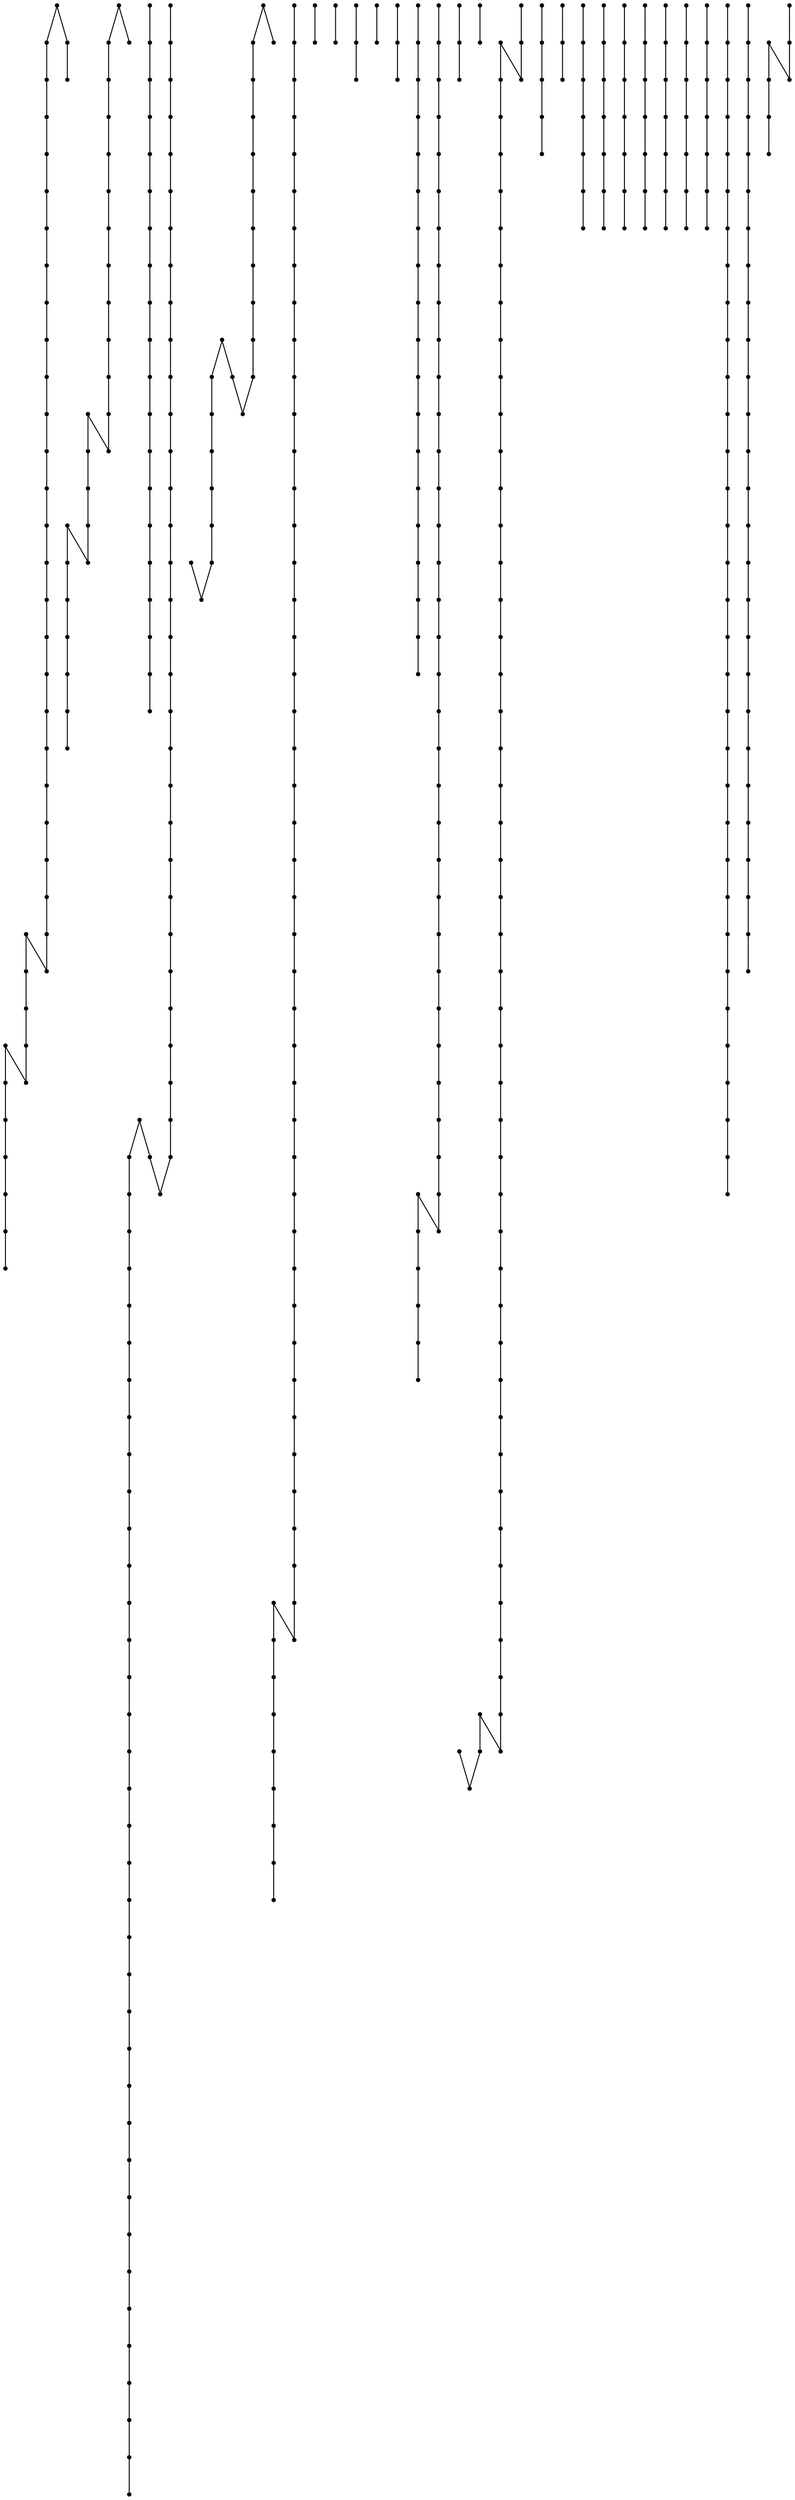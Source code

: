 graph {
  node [shape=point,comment="{\"directed\":false,\"doi\":\"10.1007/978-3-319-50106-2_29\",\"figure\":\"5 (1)\"}"]

  v0 [pos="1545.6097445620962,2112.7866900130375"]
  v1 [pos="1559.9870858035924,2112.786690013038"]
  v2 [pos="1545.6097445620962,2184.676457635037"]
  v3 [pos="1559.9870858035922,2127.163727875445"]
  v4 [pos="1531.2314812885438,2127.163727875445"]
  v5 [pos="1545.6097445620962,2127.163727875445"]
  v6 [pos="1531.2314812885438,2184.676457635037"]
  v7 [pos="1531.2314812885438,2098.409652150631"]
  v8 [pos="1516.8530908381558,2098.409652150631"]
  v9 [pos="1516.8530908381558,2127.163727875445"]
  v10 [pos="1516.8530908381558,2155.922127559669"]
  v11 [pos="1531.2314812885438,2170.299292597353"]
  v12 [pos="1516.8530908381558,2213.4315825558847"]
  v13 [pos="1516.8530908381558,2227.8118951816687"]
  v14 [pos="1502.4757495966599,2256.5660980817593"]
  v15 [pos="1502.4757495966596,2098.409652150631"]
  v16 [pos="1502.4757495966599,2127.163727875445"]
  v17 [pos="1502.4757495966596,2213.4315825558847"]
  v18 [pos="1502.4757495966596,2141.5440405012287"]
  v19 [pos="1502.4757495966599,2170.299292597353"]
  v20 [pos="1516.8530908381558,2199.0534954974446"]
  v21 [pos="1488.096437114215,2141.5440405012287"]
  v22 [pos="1488.096437114215,2170.299292597353"]
  v23 [pos="1488.096437114215,2213.4315825558847"]
  v24 [pos="1488.096437114215,2256.5660980817593"]
  v25 [pos="1488.096437114215,2098.409652150631"]
  v26 [pos="1488.096437114215,2127.163727875445"]
  v27 [pos="1473.7190958727192,2098.409652150631"]
  v28 [pos="1473.7190958727192,2127.163727875445"]
  v29 [pos="1473.7190958727192,2141.5440405012287"]
  v30 [pos="1473.7190958727192,2213.4315825558847"]
  v31 [pos="1473.7190958727192,2256.5660980817593"]
  v32 [pos="1473.7190958727192,2155.922127559669"]
  v33 [pos="1459.3408325991668,2127.163727875445"]
  v34 [pos="1459.3408325991666,2213.4315825558847"]
  v35 [pos="1459.3408325991666,2098.409652150631"]
  v36 [pos="1459.3408325991666,2141.5440405012287"]
  v37 [pos="1459.3408325991666,2256.5660980817593"]
  v38 [pos="1459.3408325991666,2170.299292597353"]
  v39 [pos="1444.9613929398865,2098.409652150631"]
  v40 [pos="1444.9613929398865,2127.163727875445"]
  v41 [pos="1444.9613929398865,2213.4315825558847"]
  v42 [pos="1444.9613929398865,2256.5660980817593"]
  v43 [pos="1444.9613929398865,2155.922127559669"]
  v44 [pos="1444.9613929398865,2170.299292597353"]
  v45 [pos="1430.5852280841182,2098.409652150631"]
  v46 [pos="1430.5852280841182,2155.922127559669"]
  v47 [pos="1430.5852280841182,2170.299292597353"]
  v48 [pos="1430.5852280841182,2213.4315825558847"]
  v49 [pos="1430.5852280841182,2256.5660980817593"]
  v50 [pos="1430.5852280841182,2141.5440405012287"]
  v51 [pos="1416.2047392159461,2098.409652150631"]
  v52 [pos="1416.2047392159461,2155.922127559669"]
  v53 [pos="1416.2047392159461,2170.299292597353"]
  v54 [pos="1416.2047392159461,2213.4315825558847"]
  v55 [pos="1416.2047392159461,2256.5660980817593"]
  v56 [pos="1416.2047392159461,2127.163727875445"]
  v57 [pos="1401.8275251512855,2098.409652150631"]
  v58 [pos="1401.8275251512855,2127.163727875445"]
  v59 [pos="1401.8275251512855,2155.922127559669"]
  v60 [pos="1401.8275251512855,2170.299292597353"]
  v61 [pos="1401.8275251512855,2213.4315825558847"]
  v62 [pos="1401.8275251512855,2256.5660980817593"]
  v63 [pos="1387.4491347008975,2040.896922391039"]
  v64 [pos="1387.4491347008975,2069.654304673049"]
  v65 [pos="1387.4491347008975,2213.4315825558847"]
  v66 [pos="1387.4491347008975,2256.5660980817593"]
  v67 [pos="1387.4491347008975,2199.0534954974446"]
  v68 [pos="1387.4491347008975,2012.1415749134571"]
  v69 [pos="1373.0707442505095,2256.5660980817593"]
  v70 [pos="1373.0707442505095,2012.1415749134571"]
  v71 [pos="1373.0707442505095,2040.896922391039"]
  v72 [pos="1373.0707442505095,2069.654304673049"]
  v73 [pos="1373.0707442505095,2213.4315825558847"]
  v74 [pos="1373.0707442505095,2170.299292597353"]
  v75 [pos="1373.0707442505095,2098.409652150631"]
  v76 [pos="1358.6935301858489,2098.409652150631"]
  v77 [pos="1358.6935301858489,2012.1415749134571"]
  v78 [pos="1358.6935301858489,2040.896922391039"]
  v79 [pos="1358.6935301858489,2069.654304673049"]
  v80 [pos="1358.6935301858489,2112.786690013038"]
  v81 [pos="1373.0707442505095,2112.786690013038"]
  v82 [pos="1358.6935301858489,2127.163727875445"]
  v83 [pos="1373.0707442505095,2127.163727875445"]
  v84 [pos="1358.6935301858489,2141.5440405012287"]
  v85 [pos="1373.0707442505095,2141.5440405012287"]
  v86 [pos="1358.6935301858489,2155.922127559669"]
  v87 [pos="1373.0707442505095,2155.922127559669"]
  v88 [pos="1358.6935301858489,2170.299292597353"]
  v89 [pos="1358.6935301858489,2213.4315825558847"]
  v90 [pos="1358.6935301858489,2256.5660980817593"]
  v91 [pos="1344.3142177034044,2069.654304673049"]
  v92 [pos="1344.3142177034044,2256.5660980817593"]
  v93 [pos="1344.3142177034044,2213.4315825558847"]
  v94 [pos="1344.3142177034042,2112.786690013038"]
  v95 [pos="1344.3142177034042,2040.896922391039"]
  v96 [pos="1344.3142177034044,2127.163727875445"]
  v97 [pos="1344.3142177034042,2141.5440405012287"]
  v98 [pos="1344.3142177034042,2155.922127559669"]
  v99 [pos="1358.6935301858489,2184.676457635037"]
  v100 [pos="1344.3142177034044,2012.1415749134571"]
  v101 [pos="1329.9368764619085,2256.5660980817593"]
  v102 [pos="1329.9368764619085,2155.922127559669"]
  v103 [pos="1329.9368764619085,2213.431582555885"]
  v104 [pos="1329.9368764619085,2040.896922391039"]
  v105 [pos="1329.9368764619085,2069.654304673049"]
  v106 [pos="1329.9368764619085,2098.409652150631"]
  v107 [pos="1329.9368764619085,2127.163727875445"]
  v108 [pos="1315.5595352204127,2040.896922391039"]
  v109 [pos="1315.5595352204127,2069.654304673049"]
  v110 [pos="1315.5595352204125,2098.409652150631"]
  v111 [pos="1315.5595352204125,2127.163727875445"]
  v112 [pos="1315.5595352204127,2155.922127559669"]
  v113 [pos="1315.5595352204127,2213.4315825558847"]
  v114 [pos="1315.5595352204125,2256.5660980817593"]
  v115 [pos="1301.1802227379678,2040.896922391039"]
  v116 [pos="1301.180222737968,2069.654304673049"]
  v117 [pos="1301.1802227379678,2098.409652150631"]
  v118 [pos="1301.1802227379678,2256.5660980817593"]
  v119 [pos="1301.180222737968,2141.5440405012287"]
  v120 [pos="1301.180222737968,2155.922127559669"]
  v121 [pos="1301.180222737968,2213.4315825558847"]
  v122 [pos="1286.8028814964719,2040.896922391039"]
  v123 [pos="1286.8028814964719,2069.654304673049"]
  v124 [pos="1286.8028814964719,2098.409652150631"]
  v125 [pos="1286.8028814964719,2155.922127559669"]
  v126 [pos="1286.8028814964719,2213.4315825558847"]
  v127 [pos="1286.8028814964719,2256.5660980817593"]
  v128 [pos="1286.8028814964719,2127.163727875445"]
  v129 [pos="1272.4235690140274,2040.896922391039"]
  v130 [pos="1272.4235690140274,2098.409652150631"]
  v131 [pos="1272.4235690140274,2127.163727875445"]
  v132 [pos="1272.4235690140274,2155.922127559669"]
  v133 [pos="1272.4235690140274,2213.431582555885"]
  v134 [pos="1272.4235690140274,2256.5660980817593"]
  v135 [pos="1272.4235690140274,2084.032487112947"]
  v136 [pos="1258.0462277725314,2040.896922391039"]
  v137 [pos="1258.0462277725314,2098.409652150631"]
  v138 [pos="1258.0462277725314,2127.163727875445"]
  v139 [pos="1258.0462277725314,2155.922127559669"]
  v140 [pos="1258.0462277725314,2213.4315825558847"]
  v141 [pos="1258.0462277725314,2256.5660980817593"]
  v142 [pos="1243.6690137078708,2040.896922391039"]
  v143 [pos="1243.6690137078708,2098.409652150631"]
  v144 [pos="1243.6690137078708,2127.163727875445"]
  v145 [pos="1243.6690137078708,2155.922127559669"]
  v146 [pos="1243.6690137078708,2213.4315825558847"]
  v147 [pos="1243.6690137078708,2256.5660980817593"]
  v148 [pos="1229.2895740485908,2040.896922391039"]
  v149 [pos="1229.2895740485908,2127.163727875445"]
  v150 [pos="1229.2895740485908,2155.922127559669"]
  v151 [pos="1229.2895740485908,2213.431582555885"]
  v152 [pos="1229.2895740485908,2256.5660980817593"]
  v153 [pos="1229.2895740485908,2112.786690013038"]
  v154 [pos="1214.9122328070948,2040.896922391039"]
  v155 [pos="1214.9122328070948,2112.786690013038"]
  v156 [pos="1214.9122328070948,2213.4315825558847"]
  v157 [pos="1214.9122328070948,2256.5660980817593"]
  v158 [pos="1214.9122328070948,2127.163727875445"]
  v159 [pos="1214.9122328070948,2155.922127559669"]
  v160 [pos="1200.5329203246501,2242.1889330440754"]
  v161 [pos="1200.5329203246504,2256.5660980817593"]
  v162 [pos="1200.5329203246504,2040.896922391039"]
  v163 [pos="1200.5329203246504,2112.7866900130375"]
  v164 [pos="1200.5329203246504,2155.922127559669"]
  v165 [pos="1200.5329203246501,2213.4315825558847"]
  v166 [pos="1186.1555790831544,2112.786690013038"]
  v167 [pos="1186.1555790831544,2155.922127559669"]
  v168 [pos="1186.1555790831544,2213.4315825558847"]
  v169 [pos="1186.1555790831544,2098.409652150631"]
  v170 [pos="1171.7783650184938,2098.409652150631"]
  v171 [pos="1171.7783650184938,2213.4315825558847"]
  v172 [pos="1171.7783650184938,2127.163727875445"]
  v173 [pos="1171.7783650184938,2141.5440405012287"]
  v174 [pos="1157.3989253592138,2098.409652150631"]
  v175 [pos="1157.398925359214,2127.163727875445"]
  v176 [pos="1157.3989253592138,2141.5440405012287"]
  v177 [pos="1157.398925359214,2213.4315825558847"]
  v178 [pos="1143.0217112945531,2098.409652150631"]
  v179 [pos="1143.0217112945531,2141.5440405012287"]
  v180 [pos="1143.0217112945531,2213.4315825558847"]
  v181 [pos="1143.0217112945531,2112.786690013038"]
  v182 [pos="1128.6443700530572,2098.409652150631"]
  v183 [pos="1128.6443700530572,2112.786690013038"]
  v184 [pos="1128.6443700530572,2213.4315825558847"]
  v185 [pos="1128.6443700530572,2127.163727875445"]
  v186 [pos="1114.2650575706127,2213.4315825558847"]
  v187 [pos="1114.2650575706127,2084.032487112947"]
  v188 [pos="1114.2650575706127,2170.299292597353"]
  v189 [pos="1114.2650575706127,2155.922127559669"]
  v190 [pos="1099.8877163291168,2084.032487112947"]
  v191 [pos="1099.8877163291168,2155.922127559669"]
  v192 [pos="1099.8877163291168,2170.299292597353"]
  v193 [pos="1099.8877163291168,2184.676457635037"]
  v194 [pos="1085.5082766698367,2084.032487112947"]
  v195 [pos="1085.5082766698367,2170.299292597353"]
  v196 [pos="1085.5082766698367,2112.786690013038"]
  v197 [pos="1071.131062605176,2084.032487112947"]
  v198 [pos="1071.131062605176,2112.786690013038"]
  v199 [pos="1071.131062605176,2170.299292597353"]
  v200 [pos="1071.131062605176,2184.676457635037"]
  v201 [pos="1085.5082766698367,2184.676457635037"]
  v202 [pos="1056.7537372607846,2112.786690013038"]
  v203 [pos="1056.7537372607846,2256.5660980817593"]
  v204 [pos="1056.7537372607846,2026.519757353355"]
  v205 [pos="1056.7537372607846,1997.7633924735587"]
  v206 [pos="1042.3744088812355,1969.0072819443167"]
  v207 [pos="1056.7537372607846,1969.0072819443167"]
  v208 [pos="1042.3744088812355,1997.7633924735592"]
  v209 [pos="1042.3744088812355,2026.519757353355"]
  v210 [pos="1042.3744088812355,2112.7866900130375"]
  v211 [pos="1042.3744088812355,2256.5660980817593"]
  v212 [pos="1027.9970676397397,1969.0072819443167"]
  v213 [pos="1027.9970676397395,1997.7633924735592"]
  v214 [pos="1027.9970676397395,2026.519757353355"]
  v215 [pos="1027.9970676397397,2112.786690013038"]
  v216 [pos="1027.9970676397395,2256.5660980817593"]
  v217 [pos="1013.6187407777693,1997.7633924735592"]
  v218 [pos="1013.6187407777693,2026.519757353355"]
  v219 [pos="1013.6187407777693,2112.7866900130375"]
  v220 [pos="1013.6187407777693,2256.5660980817593"]
  v221 [pos="1013.6187407777693,2055.274087428723"]
  v222 [pos="999.2404298129035,2040.896922391039"]
  v223 [pos="999.2404298129035,2026.519757353355"]
  v224 [pos="999.2404298129035,2256.5660980817593"]
  v225 [pos="999.2404298129034,2112.786690013038"]
  v226 [pos="999.2404298129035,2012.1415749134571"]
  v227 [pos="984.8631521598252,1997.7633924735587"]
  v228 [pos="984.8631521598252,2026.519757353355"]
  v229 [pos="984.8631521598252,2112.786690013038"]
  v230 [pos="984.8631521598252,2256.5660980817593"]
  v231 [pos="970.4817094653877,1997.7633924735592"]
  v232 [pos="970.4817094653878,2112.786690013038"]
  v233 [pos="970.4817094653877,2256.5660980817593"]
  v234 [pos="970.4817094653877,1969.0072819443167"]
  v235 [pos="956.1064825387803,1969.0072819443167"]
  v236 [pos="956.1064825387803,1997.7633924735587"]
  v237 [pos="956.1064825387803,2112.7866900130375"]
  v238 [pos="956.1064825387803,2256.5660980817593"]
  v239 [pos="941.7260572590259,1969.0072819443167"]
  v240 [pos="941.7260572590259,1997.7633924735587"]
  v241 [pos="941.726057259026,2112.786690013038"]
  v242 [pos="941.7260572590259,2256.5660980817593"]
  v243 [pos="927.3498447119441,1969.0072819443167"]
  v244 [pos="927.349844711944,1997.7633924735592"]
  v245 [pos="927.349844711944,2112.786690013038"]
  v246 [pos="927.3498447119441,2256.5660980817593"]
  v247 [pos="912.9704527439774,1969.0072819443167"]
  v248 [pos="912.9704527439774,1997.7633924735587"]
  v249 [pos="912.9704527439774,2112.786690013038"]
  v250 [pos="912.9704527439774,2256.5660980817593"]
  v251 [pos="898.5910607760106,1969.0072819443167"]
  v252 [pos="898.5910607760106,1997.7633924735592"]
  v253 [pos="898.5910607760106,2112.786690013038"]
  v254 [pos="898.5910607760106,2141.5440405012287"]
  v255 [pos="912.9704527439774,2141.5440405012287"]
  v256 [pos="898.5910607760106,2256.5660980817593"]
  v257 [pos="884.2137831229325,1969.0072819443167"]
  v258 [pos="884.2137831229323,1997.7633924735587"]
  v259 [pos="884.2137831229323,2112.786690013038"]
  v260 [pos="884.2137831229325,2141.5440405012287"]
  v261 [pos="884.2137831229323,2170.299292597353"]
  v262 [pos="898.5910607760106,2170.299292597353"]
  v263 [pos="884.2137831229323,2256.5660980817593"]
  v264 [pos="869.837506987433,1969.0072819443167"]
  v265 [pos="869.8375069874329,1997.7633924735592"]
  v266 [pos="869.8375069874329,2112.7866900130375"]
  v267 [pos="869.8375069874329,2256.5660980817593"]
  v268 [pos="869.837506987433,2127.163727875445"]
  v269 [pos="869.8375069874329,2141.5440405012287"]
  v270 [pos="855.4570817076785,1969.0072819443167"]
  v271 [pos="855.4570817076785,1997.7633924735587"]
  v272 [pos="855.4570817076785,2112.7866900130375"]
  v273 [pos="855.4570817076785,2127.163727875445"]
  v274 [pos="855.4570817076785,2256.5660980817593"]
  v275 [pos="841.0798040546003,1969.0072819443167"]
  v276 [pos="841.0798040546003,1997.7633924735592"]
  v277 [pos="841.0798040546003,2112.786690013038"]
  v278 [pos="841.0798040546003,2256.5660980817593"]
  v279 [pos="826.702526401522,1969.0072819443167"]
  v280 [pos="826.702526401522,1997.7633924735587"]
  v281 [pos="826.702526401522,2084.032487112947"]
  v282 [pos="841.0798040546003,2084.032487112947"]
  v283 [pos="826.7025264015219,2098.409652150631"]
  v284 [pos="841.0798040546003,2098.409652150631"]
  v285 [pos="826.702526401522,2256.5660980817593"]
  v286 [pos="826.702526401522,2127.163727875445"]
  v287 [pos="826.7025264015219,2170.299292597353"]
  v288 [pos="841.0798040546003,2127.163727875445"]
  v289 [pos="812.3252487484438,1969.0072819443167"]
  v290 [pos="812.3252487484438,1997.7633924735592"]
  v291 [pos="812.3252487484438,2112.786690013038"]
  v292 [pos="826.7025264015219,2112.7866900130375"]
  v293 [pos="812.3252487484438,2256.5660980817593"]
  v294 [pos="812.3252487484438,2084.032487112947"]
  v295 [pos="812.3252487484438,2141.5440405012287"]
  v296 [pos="812.3252487484438,2055.274087428723"]
  v297 [pos="812.3252487484438,2170.299292597353"]
  v298 [pos="826.702526401522,2141.5440405012287"]
  v299 [pos="812.3252487484438,2026.519757353355"]
  v300 [pos="826.702526401522,2069.654304673049"]
  v301 [pos="812.3252487484438,2199.0534954974446"]
  v302 [pos="826.7025264015219,2155.922127559669"]
  v303 [pos="812.3252487484438,2227.8118951816687"]
  v304 [pos="797.9469218864735,1969.0072819443167"]
  v305 [pos="797.9469218864735,1997.7633924735587"]
  v306 [pos="797.9469218864735,2026.519757353355"]
  v307 [pos="797.9469218864734,2055.274087428723"]
  v308 [pos="797.9469218864734,2112.786690013038"]
  v309 [pos="797.9469218864734,2141.5440405012287"]
  v310 [pos="797.9469218864734,2170.299292597353"]
  v311 [pos="797.9469218864735,2199.0534954974446"]
  v312 [pos="797.9469218864734,2227.8118951816687"]
  v313 [pos="797.9469218864735,2256.5660980817593"]
  v314 [pos="797.9469218864734,2069.654304673049"]
  v315 [pos="783.5664966067192,1969.0072819443167"]
  v316 [pos="783.5664966067192,1997.7633924735592"]
  v317 [pos="783.5664966067193,2026.519757353355"]
  v318 [pos="783.5664966067192,2055.274087428723"]
  v319 [pos="783.5664966067193,2141.5440405012287"]
  v320 [pos="783.5664966067192,2170.299292597353"]
  v321 [pos="783.5664966067192,2199.0534954974446"]
  v322 [pos="783.5664966067192,2227.8118951816687"]
  v323 [pos="783.5664966067193,2256.5660980817593"]
  v324 [pos="783.5664966067193,2084.032487112947"]
  v325 [pos="783.5664966067193,2098.409652150631"]
  v326 [pos="769.189218953641,2084.032487112947"]
  v327 [pos="769.189218953641,2098.409652150631"]
  v328 [pos="769.189218953641,2256.5660980817593"]
  v329 [pos="769.189218953641,2069.654304673049"]
  v330 [pos="769.189218953641,2141.5440405012287"]
  v331 [pos="769.189218953641,1997.7633924735592"]
  v332 [pos="769.189218953641,2026.519757353355"]
  v333 [pos="769.189218953641,2055.274087428723"]
  v334 [pos="769.189218953641,2112.786690013038"]
  v335 [pos="769.189218953641,2127.163727875445"]
  v336 [pos="769.189218953641,2155.922127559669"]
  v337 [pos="754.8119413005627,1997.7633924735587"]
  v338 [pos="754.8119413005627,2026.519757353355"]
  v339 [pos="754.8119413005627,2055.274087428723"]
  v340 [pos="754.8119413005626,2069.654304673049"]
  v341 [pos="754.8119413005626,2084.032487112947"]
  v342 [pos="754.8119413005626,2098.409652150631"]
  v343 [pos="754.8119413005626,2112.786690013038"]
  v344 [pos="754.8119413005627,2127.163727875445"]
  v345 [pos="754.8119413005627,2141.5440405012287"]
  v346 [pos="754.8119413005627,2155.922127559669"]
  v347 [pos="754.8119413005627,2256.5660980817593"]
  v348 [pos="740.4335667472791,1997.7633924735587"]
  v349 [pos="740.4335667472791,2026.519757353355"]
  v350 [pos="740.4335667472791,2098.409652150631"]
  v351 [pos="740.4335667472791,2256.5660980817593"]
  v352 [pos="740.4335667472791,2112.786690013038"]
  v353 [pos="740.4335667472791,2127.163727875445"]
  v354 [pos="740.4335667472791,2084.032487112947"]
  v355 [pos="726.0552398853089,2199.0534954974446"]
  v356 [pos="726.0552398853089,2069.654304673049"]
  v357 [pos="726.0552398853089,2098.409652150631"]
  v358 [pos="711.6758479173421,2098.409652150631"]
  v359 [pos="711.6758479173423,2199.0534954974446"]
  v360 [pos="711.6758479173423,2084.032487112947"]
  v361 [pos="697.2985702642637,2098.409652150631"]
  v362 [pos="697.2985702642638,2199.0534954974446"]
  v363 [pos="697.2985702642637,2055.274087428723"]
  v364 [pos="682.9212926111855,2040.896922391039"]
  v365 [pos="697.2985702642638,2040.896922391039"]
  v366 [pos="682.9212926111855,2098.409652150631"]
  v367 [pos="682.9212926111855,2199.0534954974446"]
  v368 [pos="682.9212926111855,2069.654304673049"]
  v369 [pos="668.5429816463197,2040.896922391039"]
  v370 [pos="668.5429816463197,2069.654304673049"]
  v371 [pos="668.5429816463197,2098.409652150631"]
  v372 [pos="668.5429816463197,2199.0534954974446"]
  v373 [pos="654.1635737812486,2040.896922391039"]
  v374 [pos="654.1635737812486,2069.654304673049"]
  v375 [pos="654.1635737812486,2098.409652150631"]
  v376 [pos="654.1635737812486,2199.0534954974446"]
  v377 [pos="639.7852628163828,2040.896922391039"]
  v378 [pos="639.7852628163828,2069.654304673049"]
  v379 [pos="639.7852628163828,2098.409652150631"]
  v380 [pos="639.7852628163828,2199.0534954974446"]
  v381 [pos="625.4079851633045,2040.896922391039"]
  v382 [pos="625.4079851633045,2069.654304673049"]
  v383 [pos="625.4079851633045,2098.409652150631"]
  v384 [pos="625.4079851633045,2199.0534954974446"]
  v385 [pos="611.0306439218084,2069.654304673049"]
  v386 [pos="611.0306439218085,2199.0534954974446"]
  v387 [pos="611.0306439218085,2055.274087428723"]
  v388 [pos="611.0306439218085,2084.032487112947"]
  v389 [pos="596.6492330215799,2055.274087428723"]
  v390 [pos="596.6492330215799,2069.654304673049"]
  v391 [pos="596.6492330215799,2199.0534954974446"]
  v392 [pos="596.6492330215799,2098.409652150631"]
  v393 [pos="582.2719553685015,2069.654304673049"]
  v394 [pos="582.2719553685016,2084.032487112947"]
  v395 [pos="596.6492330215799,2084.032487112947"]
  v396 [pos="582.2719553685016,2098.409652150631"]
  v397 [pos="582.2719553685016,2199.0534954974446"]
  v398 [pos="582.2719553685016,2040.896922391039"]
  v399 [pos="567.8946141270056,2069.654304673049"]
  v400 [pos="567.8946141270056,2084.032487112947"]
  v401 [pos="567.8946141270058,2098.409652150631"]
  v402 [pos="567.8946141270056,2199.0534954974446"]
  v403 [pos="567.8946141270056,2055.274087428723"]
  v404 [pos="553.5173364739275,2055.274087428723"]
  v405 [pos="553.5173364739275,2069.654304673049"]
  v406 [pos="553.5173364739275,2084.032487112947"]
  v407 [pos="553.5173364739275,2199.0534954974446"]
  v408 [pos="553.5173364739275,2155.922127559669"]
  v409 [pos="539.135861985281,2069.654304673049"]
  v410 [pos="539.135861985281,2155.922127559669"]
  v411 [pos="539.135861985281,2199.0534954974446"]
  v412 [pos="539.135861985281,2026.519757353355"]
  v413 [pos="539.135861985281,2127.163727875445"]
  v414 [pos="524.7596255925426,2026.519757353355"]
  v415 [pos="524.7596255925426,2069.654304673049"]
  v416 [pos="524.7596255925426,2127.163727875445"]
  v417 [pos="524.7596255925426,2199.0534954974446"]
  v418 [pos="524.7596255925426,2184.676457635037"]
  v419 [pos="510.3813066791246,2127.163727875445"]
  v420 [pos="510.3813066791245,2026.519757353355"]
  v421 [pos="510.3813066791246,2069.654304673049"]
  v422 [pos="510.3813066791246,2199.0534954974446"]
  v423 [pos="496.00402902604634,2026.519757353355"]
  v424 [pos="496.0040290260463,2069.654304673049"]
  v425 [pos="496.0040290260463,2127.163727875445"]
  v426 [pos="481.62671957875915,2026.519757353355"]
  v427 [pos="481.6267195787592,2069.654304673049"]
  v428 [pos="481.62671957875915,2127.163727875445"]
  v429 [pos="481.6267195787592,2098.409652150631"]
  v430 [pos="496.0040290260463,2084.032487112947"]
  v431 [pos="467.2494419256809,2026.519757353355"]
  v432 [pos="467.2494419256809,2069.654304673049"]
  v433 [pos="467.2494419256809,2098.409652150631"]
  v434 [pos="467.2494419256809,2127.163727875445"]
  v435 [pos="452.8679674370346,2026.519757353355"]
  v436 [pos="452.8679674370346,2069.654304673049"]
  v437 [pos="452.8679674370346,2098.409652150631"]
  v438 [pos="452.86796743703457,2127.163727875445"]
  v439 [pos="438.4906897839563,2098.409652150631"]
  v440 [pos="438.4906897839564,2026.519757353355"]
  v441 [pos="438.4906897839564,2069.654304673049"]
  v442 [pos="438.4906897839563,2127.163727875445"]
  v443 [pos="424.1134121308781,2026.519757353355"]
  v444 [pos="424.1134121308781,2069.654304673049"]
  v445 [pos="424.1134121308781,2098.409652150631"]
  v446 [pos="424.1134121308781,2127.163727875445"]
  v447 [pos="409.736102683591,2026.519757353355"]
  v448 [pos="409.73610268359096,2098.409652150631"]
  v449 [pos="409.736102683591,2127.163727875445"]
  v450 [pos="409.73610268359096,2084.032487112947"]
  v451 [pos="395.35882503051266,2084.032487112947"]
  v452 [pos="395.3588250305127,2098.409652150631"]
  v453 [pos="395.3588250305127,2069.654304673049"]
  v454 [pos="380.9773505418664,2084.032487112947"]
  v455 [pos="380.9773505418664,2055.274087428723"]
  v456 [pos="380.97735054186643,2127.163727875445"]
  v457 [pos="366.60007288878813,2084.032487112947"]
  v458 [pos="366.60007288878813,2127.163727875445"]
  v459 [pos="366.60007288878813,2069.654304673049"]
  v460 [pos="352.222763441501,2069.654304673049"]
  v461 [pos="352.222763441501,2084.032487112947"]
  v462 [pos="352.222763441501,2098.409652150631"]
  v463 [pos="337.84548578842276,2098.409652150631"]
  v464 [pos="337.84548578842276,2112.786690013038"]
  v465 [pos="337.84548578842276,2040.896922391039"]
  v466 [pos="323.46820813534447,2040.896922391039"]
  v467 [pos="323.46820813534447,2112.7866900130375"]
  v468 [pos="323.46820813534447,2069.654304673049"]
  v469 [pos="309.0867336466982,2040.896922391039"]
  v470 [pos="309.0867336466982,2069.654304673049"]
  v471 [pos="309.0867336466981,2112.786690013038"]
  v472 [pos="294.70945599361994,2040.896922391039"]
  v473 [pos="294.7094559936199,2069.654304673049"]
  v474 [pos="294.7094559936199,2112.7866900130375"]
  v475 [pos="280.3321465463328,2069.654304673049"]
  v476 [pos="280.3321465463328,2112.7866900130375"]
  v477 [pos="280.33214654633275,2055.274087428723"]
  v478 [pos="265.95487286753064,2055.274087428723"]
  v479 [pos="265.95487286753064,2112.786690013038"]
  v480 [pos="265.95487286753064,2084.032487112947"]
  v481 [pos="251.57757534307183,2098.409652150631"]
  v482 [pos="251.57757534307183,2055.274087428723"]
  v483 [pos="251.57757534307183,2084.032487112947"]
  v484 [pos="237.19611675152993,2055.274087428723"]
  v485 [pos="237.19611675152993,2098.409652150631"]
  v486 [pos="237.19611675152993,2069.654304673049"]
  v487 [pos="222.81882320134727,2069.654304673049"]
  v488 [pos="222.81882320134724,2084.032487112947"]
  v489 [pos="208.44154554826898,2069.654304673049"]

  v0 -- v1 [id="-1",pos="1545.6097445620962,2112.7866900130375 1559.9870858035924,2112.786690013038 1559.9870858035924,2112.786690013038 1559.9870858035924,2112.786690013038"]
  v489 -- v487 [id="-2",pos="208.44154554826898,2069.654304673049 222.81882320134727,2069.654304673049 222.81882320134727,2069.654304673049 222.81882320134727,2069.654304673049"]
  v488 -- v485 [id="-3",pos="222.81882320134724,2084.032487112947 237.19611675152993,2098.409652150631 237.19611675152993,2098.409652150631 237.19611675152993,2098.409652150631"]
  v487 -- v484 [id="-4",pos="222.81882320134727,2069.654304673049 237.19611675152993,2055.274087428723 237.19611675152993,2055.274087428723 237.19611675152993,2055.274087428723"]
  v486 -- v483 [id="-5",pos="237.19611675152993,2069.654304673049 251.57757534307183,2084.032487112947 251.57757534307183,2084.032487112947 251.57757534307183,2084.032487112947"]
  v485 -- v481 [id="-6",pos="237.19611675152993,2098.409652150631 251.57757534307183,2098.409652150631 251.57757534307183,2098.409652150631 251.57757534307183,2098.409652150631"]
  v482 -- v484 [id="-7",pos="251.57757534307183,2055.274087428723 237.19611675152993,2055.274087428723 237.19611675152993,2055.274087428723 237.19611675152993,2055.274087428723"]
  v483 -- v478 [id="-8",pos="251.57757534307183,2084.032487112947 265.95487286753064,2055.274087428723 265.95487286753064,2055.274087428723 265.95487286753064,2055.274087428723"]
  v482 -- v480 [id="-9",pos="251.57757534307183,2055.274087428723 265.95487286753064,2084.032487112947 265.95487286753064,2084.032487112947 265.95487286753064,2084.032487112947"]
  v481 -- v479 [id="-10",pos="251.57757534307183,2098.409652150631 265.95487286753064,2112.786690013038 265.95487286753064,2112.786690013038 265.95487286753064,2112.786690013038"]
  v480 -- v475 [id="-11",pos="265.95487286753064,2084.032487112947 280.3321465463328,2069.654304673049 280.3321465463328,2069.654304673049 280.3321465463328,2069.654304673049"]
  v479 -- v476 [id="-12",pos="265.95487286753064,2112.786690013038 280.3321465463328,2112.7866900130375 280.3321465463328,2112.7866900130375 280.3321465463328,2112.7866900130375"]
  v478 -- v477 [id="-13",pos="265.95487286753064,2055.274087428723 280.33214654633275,2055.274087428723 280.33214654633275,2055.274087428723 280.33214654633275,2055.274087428723"]
  v477 -- v472 [id="-14",pos="280.33214654633275,2055.274087428723 294.70945599361994,2040.896922391039 294.70945599361994,2040.896922391039 294.70945599361994,2040.896922391039"]
  v476 -- v474 [id="-15",pos="280.3321465463328,2112.7866900130375 294.7094559936199,2112.7866900130375 294.7094559936199,2112.7866900130375 294.7094559936199,2112.7866900130375"]
  v475 -- v473 [id="-16",pos="280.3321465463328,2069.654304673049 294.7094559936199,2069.654304673049 294.7094559936199,2069.654304673049 294.7094559936199,2069.654304673049"]
  v474 -- v471 [id="-17",pos="294.7094559936199,2112.7866900130375 309.0867336466981,2112.786690013038 309.0867336466981,2112.786690013038 309.0867336466981,2112.786690013038"]
  v473 -- v470 [id="-18",pos="294.7094559936199,2069.654304673049 309.0867336466982,2069.654304673049 309.0867336466982,2069.654304673049 309.0867336466982,2069.654304673049"]
  v472 -- v469 [id="-19",pos="294.70945599361994,2040.896922391039 309.0867336466982,2040.896922391039 309.0867336466982,2040.896922391039 309.0867336466982,2040.896922391039"]
  v471 -- v467 [id="-20",pos="309.0867336466981,2112.786690013038 323.46820813534447,2112.7866900130375 323.46820813534447,2112.7866900130375 323.46820813534447,2112.7866900130375"]
  v470 -- v468 [id="-21",pos="309.0867336466982,2069.654304673049 323.46820813534447,2069.654304673049 323.46820813534447,2069.654304673049 323.46820813534447,2069.654304673049"]
  v469 -- v466 [id="-22",pos="309.0867336466982,2040.896922391039 323.46820813534447,2040.896922391039 323.46820813534447,2040.896922391039 323.46820813534447,2040.896922391039"]
  v468 -- v463 [id="-23",pos="323.46820813534447,2069.654304673049 337.84548578842276,2098.409652150631 337.84548578842276,2098.409652150631 337.84548578842276,2098.409652150631"]
  v467 -- v464 [id="-24",pos="323.46820813534447,2112.7866900130375 337.84548578842276,2112.786690013038 337.84548578842276,2112.786690013038 337.84548578842276,2112.786690013038"]
  v466 -- v465 [id="-25",pos="323.46820813534447,2040.896922391039 337.84548578842276,2040.896922391039 337.84548578842276,2040.896922391039 337.84548578842276,2040.896922391039"]
  v465 -- v460 [id="-26",pos="337.84548578842276,2040.896922391039 352.222763441501,2069.654304673049 352.222763441501,2069.654304673049 352.222763441501,2069.654304673049"]
  v464 -- v462 [id="-27",pos="337.84548578842276,2112.786690013038 352.222763441501,2098.409652150631 352.222763441501,2098.409652150631 352.222763441501,2098.409652150631"]
  v463 -- v461 [id="-28",pos="337.84548578842276,2098.409652150631 352.222763441501,2084.032487112947 352.222763441501,2084.032487112947 352.222763441501,2084.032487112947"]
  v462 -- v458 [id="-29",pos="352.222763441501,2098.409652150631 366.60007288878813,2127.163727875445 366.60007288878813,2127.163727875445 366.60007288878813,2127.163727875445"]
  v461 -- v457 [id="-30",pos="352.222763441501,2084.032487112947 366.60007288878813,2084.032487112947 366.60007288878813,2084.032487112947 366.60007288878813,2084.032487112947"]
  v460 -- v459 [id="-31",pos="352.222763441501,2069.654304673049 366.60007288878813,2069.654304673049 366.60007288878813,2069.654304673049 366.60007288878813,2069.654304673049"]
  v459 -- v455 [id="-32",pos="366.60007288878813,2069.654304673049 380.9773505418664,2055.274087428723 380.9773505418664,2055.274087428723 380.9773505418664,2055.274087428723"]
  v458 -- v456 [id="-33",pos="366.60007288878813,2127.163727875445 380.97735054186643,2127.163727875445 380.97735054186643,2127.163727875445 380.97735054186643,2127.163727875445"]
  v457 -- v454 [id="-34",pos="366.60007288878813,2084.032487112947 380.9773505418664,2084.032487112947 380.9773505418664,2084.032487112947 380.9773505418664,2084.032487112947"]
  v456 -- v452 [id="-35",pos="380.97735054186643,2127.163727875445 395.3588250305127,2098.409652150631 395.3588250305127,2098.409652150631 395.3588250305127,2098.409652150631"]
  v455 -- v453 [id="-36",pos="380.9773505418664,2055.274087428723 395.3588250305127,2069.654304673049 395.3588250305127,2069.654304673049 395.3588250305127,2069.654304673049"]
  v454 -- v451 [id="-37",pos="380.9773505418664,2084.032487112947 395.35882503051266,2084.032487112947 395.35882503051266,2084.032487112947 395.35882503051266,2084.032487112947"]
  v453 -- v447 [id="-38",pos="395.3588250305127,2069.654304673049 409.736102683591,2026.519757353355 409.736102683591,2026.519757353355 409.736102683591,2026.519757353355"]
  v452 -- v449 [id="-39",pos="395.3588250305127,2098.409652150631 409.736102683591,2127.163727875445 409.736102683591,2127.163727875445 409.736102683591,2127.163727875445"]
  v451 -- v450 [id="-40",pos="395.35882503051266,2084.032487112947 409.73610268359096,2084.032487112947 409.73610268359096,2084.032487112947 409.73610268359096,2084.032487112947"]
  v450 -- v444 [id="-41",pos="409.73610268359096,2084.032487112947 424.1134121308781,2069.654304673049 424.1134121308781,2069.654304673049 424.1134121308781,2069.654304673049"]
  v449 -- v446 [id="-42",pos="409.736102683591,2127.163727875445 424.1134121308781,2127.163727875445 424.1134121308781,2127.163727875445 424.1134121308781,2127.163727875445"]
  v448 -- v445 [id="-43",pos="409.73610268359096,2098.409652150631 424.1134121308781,2098.409652150631 424.1134121308781,2098.409652150631 424.1134121308781,2098.409652150631"]
  v447 -- v443 [id="-44",pos="409.736102683591,2026.519757353355 424.1134121308781,2026.519757353355 424.1134121308781,2026.519757353355 424.1134121308781,2026.519757353355"]
  v446 -- v442 [id="-45",pos="424.1134121308781,2127.163727875445 438.4906897839563,2127.163727875445 438.4906897839563,2127.163727875445 438.4906897839563,2127.163727875445"]
  v445 -- v439 [id="-46",pos="424.1134121308781,2098.409652150631 438.4906897839563,2098.409652150631 438.4906897839563,2098.409652150631 438.4906897839563,2098.409652150631"]
  v444 -- v441 [id="-47",pos="424.1134121308781,2069.654304673049 438.4906897839564,2069.654304673049 438.4906897839564,2069.654304673049 438.4906897839564,2069.654304673049"]
  v443 -- v440 [id="-48",pos="424.1134121308781,2026.519757353355 438.4906897839564,2026.519757353355 438.4906897839564,2026.519757353355 438.4906897839564,2026.519757353355"]
  v442 -- v438 [id="-49",pos="438.4906897839563,2127.163727875445 452.86796743703457,2127.163727875445 452.86796743703457,2127.163727875445 452.86796743703457,2127.163727875445"]
  v441 -- v436 [id="-50",pos="438.4906897839564,2069.654304673049 452.8679674370346,2069.654304673049 452.8679674370346,2069.654304673049 452.8679674370346,2069.654304673049"]
  v440 -- v435 [id="-51",pos="438.4906897839564,2026.519757353355 452.8679674370346,2026.519757353355 452.8679674370346,2026.519757353355 452.8679674370346,2026.519757353355"]
  v437 -- v439 [id="-52",pos="452.8679674370346,2098.409652150631 438.4906897839563,2098.409652150631 438.4906897839563,2098.409652150631 438.4906897839563,2098.409652150631"]
  v438 -- v434 [id="-53",pos="452.86796743703457,2127.163727875445 467.2494419256809,2127.163727875445 467.2494419256809,2127.163727875445 467.2494419256809,2127.163727875445"]
  v437 -- v433 [id="-54",pos="452.8679674370346,2098.409652150631 467.2494419256809,2098.409652150631 467.2494419256809,2098.409652150631 467.2494419256809,2098.409652150631"]
  v436 -- v432 [id="-55",pos="452.8679674370346,2069.654304673049 467.2494419256809,2069.654304673049 467.2494419256809,2069.654304673049 467.2494419256809,2069.654304673049"]
  v435 -- v431 [id="-56",pos="452.8679674370346,2026.519757353355 467.2494419256809,2026.519757353355 467.2494419256809,2026.519757353355 467.2494419256809,2026.519757353355"]
  v434 -- v428 [id="-57",pos="467.2494419256809,2127.163727875445 481.62671957875915,2127.163727875445 481.62671957875915,2127.163727875445 481.62671957875915,2127.163727875445"]
  v433 -- v429 [id="-58",pos="467.2494419256809,2098.409652150631 481.6267195787592,2098.409652150631 481.6267195787592,2098.409652150631 481.6267195787592,2098.409652150631"]
  v432 -- v427 [id="-59",pos="467.2494419256809,2069.654304673049 481.6267195787592,2069.654304673049 481.6267195787592,2069.654304673049 481.6267195787592,2069.654304673049"]
  v431 -- v426 [id="-60",pos="467.2494419256809,2026.519757353355 481.62671957875915,2026.519757353355 481.62671957875915,2026.519757353355 481.62671957875915,2026.519757353355"]
  v429 -- v430 [id="-61",pos="481.6267195787592,2098.409652150631 496.0040290260463,2084.032487112947 496.0040290260463,2084.032487112947 496.0040290260463,2084.032487112947"]
  v428 -- v425 [id="-62",pos="481.62671957875915,2127.163727875445 496.0040290260463,2127.163727875445 496.0040290260463,2127.163727875445 496.0040290260463,2127.163727875445"]
  v427 -- v424 [id="-63",pos="481.6267195787592,2069.654304673049 496.0040290260463,2069.654304673049 496.0040290260463,2069.654304673049 496.0040290260463,2069.654304673049"]
  v426 -- v423 [id="-64",pos="481.62671957875915,2026.519757353355 496.00402902604634,2026.519757353355 496.00402902604634,2026.519757353355 496.00402902604634,2026.519757353355"]
  v425 -- v419 [id="-65",pos="496.0040290260463,2127.163727875445 510.3813066791246,2127.163727875445 510.3813066791246,2127.163727875445 510.3813066791246,2127.163727875445"]
  v424 -- v421 [id="-66",pos="496.0040290260463,2069.654304673049 510.3813066791246,2069.654304673049 510.3813066791246,2069.654304673049 510.3813066791246,2069.654304673049"]
  v423 -- v420 [id="-67",pos="496.00402902604634,2026.519757353355 510.3813066791245,2026.519757353355 510.3813066791245,2026.519757353355 510.3813066791245,2026.519757353355"]
  v422 -- v418 [id="-68",pos="510.3813066791246,2199.0534954974446 524.7596255925426,2184.676457635037 524.7596255925426,2184.676457635037 524.7596255925426,2184.676457635037"]
  v421 -- v415 [id="-69",pos="510.3813066791246,2069.654304673049 524.7596255925426,2069.654304673049 524.7596255925426,2069.654304673049 524.7596255925426,2069.654304673049"]
  v420 -- v414 [id="-70",pos="510.3813066791245,2026.519757353355 524.7596255925426,2026.519757353355 524.7596255925426,2026.519757353355 524.7596255925426,2026.519757353355"]
  v419 -- v416 [id="-71",pos="510.3813066791246,2127.163727875445 524.7596255925426,2127.163727875445 524.7596255925426,2127.163727875445 524.7596255925426,2127.163727875445"]
  v418 -- v410 [id="-72",pos="524.7596255925426,2184.676457635037 539.135861985281,2155.922127559669 539.135861985281,2155.922127559669 539.135861985281,2155.922127559669"]
  v417 -- v411 [id="-73",pos="524.7596255925426,2199.0534954974446 539.135861985281,2199.0534954974446 539.135861985281,2199.0534954974446 539.135861985281,2199.0534954974446"]
  v416 -- v413 [id="-74",pos="524.7596255925426,2127.163727875445 539.135861985281,2127.163727875445 539.135861985281,2127.163727875445 539.135861985281,2127.163727875445"]
  v415 -- v409 [id="-75",pos="524.7596255925426,2069.654304673049 539.135861985281,2069.654304673049 539.135861985281,2069.654304673049 539.135861985281,2069.654304673049"]
  v414 -- v412 [id="-76",pos="524.7596255925426,2026.519757353355 539.135861985281,2026.519757353355 539.135861985281,2026.519757353355 539.135861985281,2026.519757353355"]
  v413 -- v406 [id="-77",pos="539.135861985281,2127.163727875445 553.5173364739275,2084.032487112947 553.5173364739275,2084.032487112947 553.5173364739275,2084.032487112947"]
  v412 -- v404 [id="-78",pos="539.135861985281,2026.519757353355 553.5173364739275,2055.274087428723 553.5173364739275,2055.274087428723 553.5173364739275,2055.274087428723"]
  v411 -- v407 [id="-79",pos="539.135861985281,2199.0534954974446 553.5173364739275,2199.0534954974446 553.5173364739275,2199.0534954974446 553.5173364739275,2199.0534954974446"]
  v410 -- v408 [id="-80",pos="539.135861985281,2155.922127559669 553.5173364739275,2155.922127559669 553.5173364739275,2155.922127559669 553.5173364739275,2155.922127559669"]
  v409 -- v405 [id="-81",pos="539.135861985281,2069.654304673049 553.5173364739275,2069.654304673049 553.5173364739275,2069.654304673049 553.5173364739275,2069.654304673049"]
  v408 -- v401 [id="-82",pos="553.5173364739275,2155.922127559669 567.8946141270058,2098.409652150631 567.8946141270058,2098.409652150631 567.8946141270058,2098.409652150631"]
  v407 -- v402 [id="-83",pos="553.5173364739275,2199.0534954974446 567.8946141270056,2199.0534954974446 567.8946141270056,2199.0534954974446 567.8946141270056,2199.0534954974446"]
  v406 -- v400 [id="-84",pos="553.5173364739275,2084.032487112947 567.8946141270056,2084.032487112947 567.8946141270056,2084.032487112947 567.8946141270056,2084.032487112947"]
  v405 -- v399 [id="-85",pos="553.5173364739275,2069.654304673049 567.8946141270056,2069.654304673049 567.8946141270056,2069.654304673049 567.8946141270056,2069.654304673049"]
  v404 -- v403 [id="-86",pos="553.5173364739275,2055.274087428723 567.8946141270056,2055.274087428723 567.8946141270056,2055.274087428723 567.8946141270056,2055.274087428723"]
  v403 -- v398 [id="-87",pos="567.8946141270056,2055.274087428723 582.2719553685016,2040.896922391039 582.2719553685016,2040.896922391039 582.2719553685016,2040.896922391039"]
  v402 -- v397 [id="-88",pos="567.8946141270056,2199.0534954974446 582.2719553685016,2199.0534954974446 582.2719553685016,2199.0534954974446 582.2719553685016,2199.0534954974446"]
  v401 -- v396 [id="-89",pos="567.8946141270058,2098.409652150631 582.2719553685016,2098.409652150631 582.2719553685016,2098.409652150631 582.2719553685016,2098.409652150631"]
  v400 -- v394 [id="-90",pos="567.8946141270056,2084.032487112947 582.2719553685016,2084.032487112947 582.2719553685016,2084.032487112947 582.2719553685016,2084.032487112947"]
  v399 -- v393 [id="-91",pos="567.8946141270056,2069.654304673049 582.2719553685015,2069.654304673049 582.2719553685015,2069.654304673049 582.2719553685015,2069.654304673049"]
  v398 -- v389 [id="-92",pos="582.2719553685016,2040.896922391039 596.6492330215799,2055.274087428723 596.6492330215799,2055.274087428723 596.6492330215799,2055.274087428723"]
  v397 -- v391 [id="-93",pos="582.2719553685016,2199.0534954974446 596.6492330215799,2199.0534954974446 596.6492330215799,2199.0534954974446 596.6492330215799,2199.0534954974446"]
  v396 -- v392 [id="-94",pos="582.2719553685016,2098.409652150631 596.6492330215799,2098.409652150631 596.6492330215799,2098.409652150631 596.6492330215799,2098.409652150631"]
  v394 -- v395 [id="-95",pos="582.2719553685016,2084.032487112947 596.6492330215799,2084.032487112947 596.6492330215799,2084.032487112947 596.6492330215799,2084.032487112947"]
  v393 -- v390 [id="-96",pos="582.2719553685015,2069.654304673049 596.6492330215799,2069.654304673049 596.6492330215799,2069.654304673049 596.6492330215799,2069.654304673049"]
  v392 -- v388 [id="-97",pos="596.6492330215799,2098.409652150631 611.0306439218085,2084.032487112947 611.0306439218085,2084.032487112947 611.0306439218085,2084.032487112947"]
  v391 -- v386 [id="-98",pos="596.6492330215799,2199.0534954974446 611.0306439218085,2199.0534954974446 611.0306439218085,2199.0534954974446 611.0306439218085,2199.0534954974446"]
  v390 -- v385 [id="-99",pos="596.6492330215799,2069.654304673049 611.0306439218084,2069.654304673049 611.0306439218084,2069.654304673049 611.0306439218084,2069.654304673049"]
  v389 -- v387 [id="-100",pos="596.6492330215799,2055.274087428723 611.0306439218085,2055.274087428723 611.0306439218085,2055.274087428723 611.0306439218085,2055.274087428723"]
  v388 -- v383 [id="-101",pos="611.0306439218085,2084.032487112947 625.4079851633045,2098.409652150631 625.4079851633045,2098.409652150631 625.4079851633045,2098.409652150631"]
  v387 -- v381 [id="-102",pos="611.0306439218085,2055.274087428723 625.4079851633045,2040.896922391039 625.4079851633045,2040.896922391039 625.4079851633045,2040.896922391039"]
  v386 -- v384 [id="-103",pos="611.0306439218085,2199.0534954974446 625.4079851633045,2199.0534954974446 625.4079851633045,2199.0534954974446 625.4079851633045,2199.0534954974446"]
  v385 -- v382 [id="-104",pos="611.0306439218084,2069.654304673049 625.4079851633045,2069.654304673049 625.4079851633045,2069.654304673049 625.4079851633045,2069.654304673049"]
  v384 -- v380 [id="-105",pos="625.4079851633045,2199.0534954974446 639.7852628163828,2199.0534954974446 639.7852628163828,2199.0534954974446 639.7852628163828,2199.0534954974446"]
  v383 -- v379 [id="-106",pos="625.4079851633045,2098.409652150631 639.7852628163828,2098.409652150631 639.7852628163828,2098.409652150631 639.7852628163828,2098.409652150631"]
  v382 -- v378 [id="-107",pos="625.4079851633045,2069.654304673049 639.7852628163828,2069.654304673049 639.7852628163828,2069.654304673049 639.7852628163828,2069.654304673049"]
  v381 -- v377 [id="-108",pos="625.4079851633045,2040.896922391039 639.7852628163828,2040.896922391039 639.7852628163828,2040.896922391039 639.7852628163828,2040.896922391039"]
  v380 -- v376 [id="-109",pos="639.7852628163828,2199.0534954974446 654.1635737812486,2199.0534954974446 654.1635737812486,2199.0534954974446 654.1635737812486,2199.0534954974446"]
  v379 -- v375 [id="-110",pos="639.7852628163828,2098.409652150631 654.1635737812486,2098.409652150631 654.1635737812486,2098.409652150631 654.1635737812486,2098.409652150631"]
  v378 -- v374 [id="-111",pos="639.7852628163828,2069.654304673049 654.1635737812486,2069.654304673049 654.1635737812486,2069.654304673049 654.1635737812486,2069.654304673049"]
  v377 -- v373 [id="-112",pos="639.7852628163828,2040.896922391039 654.1635737812486,2040.896922391039 654.1635737812486,2040.896922391039 654.1635737812486,2040.896922391039"]
  v376 -- v372 [id="-113",pos="654.1635737812486,2199.0534954974446 668.5429816463197,2199.0534954974446 668.5429816463197,2199.0534954974446 668.5429816463197,2199.0534954974446"]
  v375 -- v371 [id="-114",pos="654.1635737812486,2098.409652150631 668.5429816463197,2098.409652150631 668.5429816463197,2098.409652150631 668.5429816463197,2098.409652150631"]
  v374 -- v370 [id="-115",pos="654.1635737812486,2069.654304673049 668.5429816463197,2069.654304673049 668.5429816463197,2069.654304673049 668.5429816463197,2069.654304673049"]
  v373 -- v369 [id="-116",pos="654.1635737812486,2040.896922391039 668.5429816463197,2040.896922391039 668.5429816463197,2040.896922391039 668.5429816463197,2040.896922391039"]
  v372 -- v367 [id="-117",pos="668.5429816463197,2199.0534954974446 682.9212926111855,2199.0534954974446 682.9212926111855,2199.0534954974446 682.9212926111855,2199.0534954974446"]
  v371 -- v366 [id="-118",pos="668.5429816463197,2098.409652150631 682.9212926111855,2098.409652150631 682.9212926111855,2098.409652150631 682.9212926111855,2098.409652150631"]
  v370 -- v368 [id="-119",pos="668.5429816463197,2069.654304673049 682.9212926111855,2069.654304673049 682.9212926111855,2069.654304673049 682.9212926111855,2069.654304673049"]
  v369 -- v364 [id="-120",pos="668.5429816463197,2040.896922391039 682.9212926111855,2040.896922391039 682.9212926111855,2040.896922391039 682.9212926111855,2040.896922391039"]
  v368 -- v363 [id="-121",pos="682.9212926111855,2069.654304673049 697.2985702642637,2055.274087428723 697.2985702642637,2055.274087428723 697.2985702642637,2055.274087428723"]
  v367 -- v362 [id="-122",pos="682.9212926111855,2199.0534954974446 697.2985702642638,2199.0534954974446 697.2985702642638,2199.0534954974446 697.2985702642638,2199.0534954974446"]
  v366 -- v361 [id="-123",pos="682.9212926111855,2098.409652150631 697.2985702642637,2098.409652150631 697.2985702642637,2098.409652150631 697.2985702642637,2098.409652150631"]
  v364 -- v365 [id="-124",pos="682.9212926111855,2040.896922391039 697.2985702642638,2040.896922391039 697.2985702642638,2040.896922391039 697.2985702642638,2040.896922391039"]
  v363 -- v360 [id="-125",pos="697.2985702642637,2055.274087428723 711.6758479173423,2084.032487112947 711.6758479173423,2084.032487112947 711.6758479173423,2084.032487112947"]
  v362 -- v359 [id="-126",pos="697.2985702642638,2199.0534954974446 711.6758479173423,2199.0534954974446 711.6758479173423,2199.0534954974446 711.6758479173423,2199.0534954974446"]
  v361 -- v358 [id="-127",pos="697.2985702642637,2098.409652150631 711.6758479173421,2098.409652150631 711.6758479173421,2098.409652150631 711.6758479173421,2098.409652150631"]
  v360 -- v356 [id="-128",pos="711.6758479173423,2084.032487112947 726.0552398853089,2069.654304673049 726.0552398853089,2069.654304673049 726.0552398853089,2069.654304673049"]
  v359 -- v355 [id="-129",pos="711.6758479173423,2199.0534954974446 726.0552398853089,2199.0534954974446 726.0552398853089,2199.0534954974446 726.0552398853089,2199.0534954974446"]
  v358 -- v357 [id="-130",pos="711.6758479173421,2098.409652150631 726.0552398853089,2098.409652150631 726.0552398853089,2098.409652150631 726.0552398853089,2098.409652150631"]
  v357 -- v349 [id="-131",pos="726.0552398853089,2098.409652150631 740.4335667472791,2026.519757353355 740.4335667472791,2026.519757353355 740.4335667472791,2026.519757353355"]
  v356 -- v348 [id="-132",pos="726.0552398853089,2069.654304673049 740.4335667472791,1997.7633924735587 740.4335667472791,1997.7633924735587 740.4335667472791,1997.7633924735587"]
  v355 -- v351 [id="-133",pos="726.0552398853089,2199.0534954974446 740.4335667472791,2256.5660980817593 740.4335667472791,2256.5660980817593 740.4335667472791,2256.5660980817593"]
  v354 -- v339 [id="-134",pos="740.4335667472791,2084.032487112947 754.8119413005627,2055.274087428723 754.8119413005627,2055.274087428723 754.8119413005627,2055.274087428723"]
  v353 -- v345 [id="-135",pos="740.4335667472791,2127.163727875445 754.8119413005627,2141.5440405012287 754.8119413005627,2141.5440405012287 754.8119413005627,2141.5440405012287"]
  v352 -- v344 [id="-136",pos="740.4335667472791,2112.786690013038 754.8119413005627,2127.163727875445 754.8119413005627,2127.163727875445 754.8119413005627,2127.163727875445"]
  v351 -- v347 [id="-137",pos="740.4335667472791,2256.5660980817593 754.8119413005627,2256.5660980817593 754.8119413005627,2256.5660980817593 754.8119413005627,2256.5660980817593"]
  v350 -- v342 [id="-138",pos="740.4335667472791,2098.409652150631 754.8119413005626,2098.409652150631 754.8119413005626,2098.409652150631 754.8119413005626,2098.409652150631"]
  v349 -- v338 [id="-139",pos="740.4335667472791,2026.519757353355 754.8119413005627,2026.519757353355 754.8119413005627,2026.519757353355 754.8119413005627,2026.519757353355"]
  v348 -- v337 [id="-140",pos="740.4335667472791,1997.7633924735587 754.8119413005627,1997.7633924735587 754.8119413005627,1997.7633924735587 754.8119413005627,1997.7633924735587"]
  v347 -- v328 [id="-141",pos="754.8119413005627,2256.5660980817593 769.189218953641,2256.5660980817593 769.189218953641,2256.5660980817593 769.189218953641,2256.5660980817593"]
  v346 -- v336 [id="-142",pos="754.8119413005627,2155.922127559669 769.189218953641,2155.922127559669 769.189218953641,2155.922127559669 769.189218953641,2155.922127559669"]
  v345 -- v330 [id="-143",pos="754.8119413005627,2141.5440405012287 769.189218953641,2141.5440405012287 769.189218953641,2141.5440405012287 769.189218953641,2141.5440405012287"]
  v344 -- v335 [id="-144",pos="754.8119413005627,2127.163727875445 769.189218953641,2127.163727875445 769.189218953641,2127.163727875445 769.189218953641,2127.163727875445"]
  v343 -- v334 [id="-145",pos="754.8119413005626,2112.786690013038 769.189218953641,2112.786690013038 769.189218953641,2112.786690013038 769.189218953641,2112.786690013038"]
  v342 -- v327 [id="-146",pos="754.8119413005626,2098.409652150631 769.189218953641,2098.409652150631 769.189218953641,2098.409652150631 769.189218953641,2098.409652150631"]
  v341 -- v326 [id="-147",pos="754.8119413005626,2084.032487112947 769.189218953641,2084.032487112947 769.189218953641,2084.032487112947 769.189218953641,2084.032487112947"]
  v340 -- v329 [id="-148",pos="754.8119413005626,2069.654304673049 769.189218953641,2069.654304673049 769.189218953641,2069.654304673049 769.189218953641,2069.654304673049"]
  v339 -- v333 [id="-149",pos="754.8119413005627,2055.274087428723 769.189218953641,2055.274087428723 769.189218953641,2055.274087428723 769.189218953641,2055.274087428723"]
  v338 -- v332 [id="-150",pos="754.8119413005627,2026.519757353355 769.189218953641,2026.519757353355 769.189218953641,2026.519757353355 769.189218953641,2026.519757353355"]
  v337 -- v331 [id="-151",pos="754.8119413005627,1997.7633924735587 769.189218953641,1997.7633924735592 769.189218953641,1997.7633924735592 769.189218953641,1997.7633924735592"]
  v336 -- v322 [id="-152",pos="769.189218953641,2155.922127559669 783.5664966067192,2227.8118951816687 783.5664966067192,2227.8118951816687 783.5664966067192,2227.8118951816687"]
  v335 -- v320 [id="-153",pos="769.189218953641,2127.163727875445 783.5664966067192,2170.299292597353 783.5664966067192,2170.299292597353 783.5664966067192,2170.299292597353"]
  v334 -- v319 [id="-154",pos="769.189218953641,2112.786690013038 783.5664966067193,2141.5440405012287 783.5664966067193,2141.5440405012287 783.5664966067193,2141.5440405012287"]
  v333 -- v317 [id="-155",pos="769.189218953641,2055.274087428723 783.5664966067193,2026.519757353355 783.5664966067193,2026.519757353355 783.5664966067193,2026.519757353355"]
  v332 -- v316 [id="-156",pos="769.189218953641,2026.519757353355 783.5664966067192,1997.7633924735592 783.5664966067192,1997.7633924735592 783.5664966067192,1997.7633924735592"]
  v331 -- v315 [id="-157",pos="769.189218953641,1997.7633924735592 783.5664966067192,1969.0072819443167 783.5664966067192,1969.0072819443167 783.5664966067192,1969.0072819443167"]
  v330 -- v321 [id="-158",pos="769.189218953641,2141.5440405012287 783.5664966067192,2199.0534954974446 783.5664966067192,2199.0534954974446 783.5664966067192,2199.0534954974446"]
  v329 -- v318 [id="-159",pos="769.189218953641,2069.654304673049 783.5664966067192,2055.274087428723 783.5664966067192,2055.274087428723 783.5664966067192,2055.274087428723"]
  v328 -- v323 [id="-160",pos="769.189218953641,2256.5660980817593 783.5664966067193,2256.5660980817593 783.5664966067193,2256.5660980817593 783.5664966067193,2256.5660980817593"]
  v327 -- v325 [id="-161",pos="769.189218953641,2098.409652150631 783.5664966067193,2098.409652150631 783.5664966067193,2098.409652150631 783.5664966067193,2098.409652150631"]
  v326 -- v324 [id="-162",pos="769.189218953641,2084.032487112947 783.5664966067193,2084.032487112947 783.5664966067193,2084.032487112947 783.5664966067193,2084.032487112947"]
  v325 -- v308 [id="-163",pos="783.5664966067193,2098.409652150631 797.9469218864734,2112.786690013038 797.9469218864734,2112.786690013038 797.9469218864734,2112.786690013038"]
  v324 -- v314 [id="-164",pos="783.5664966067193,2084.032487112947 797.9469218864734,2069.654304673049 797.9469218864734,2069.654304673049 797.9469218864734,2069.654304673049"]
  v323 -- v313 [id="-165",pos="783.5664966067193,2256.5660980817593 797.9469218864735,2256.5660980817593 797.9469218864735,2256.5660980817593 797.9469218864735,2256.5660980817593"]
  v322 -- v312 [id="-166",pos="783.5664966067192,2227.8118951816687 797.9469218864734,2227.8118951816687 797.9469218864734,2227.8118951816687 797.9469218864734,2227.8118951816687"]
  v321 -- v311 [id="-167",pos="783.5664966067192,2199.0534954974446 797.9469218864735,2199.0534954974446 797.9469218864735,2199.0534954974446 797.9469218864735,2199.0534954974446"]
  v320 -- v310 [id="-168",pos="783.5664966067192,2170.299292597353 797.9469218864734,2170.299292597353 797.9469218864734,2170.299292597353 797.9469218864734,2170.299292597353"]
  v319 -- v309 [id="-169",pos="783.5664966067193,2141.5440405012287 797.9469218864734,2141.5440405012287 797.9469218864734,2141.5440405012287 797.9469218864734,2141.5440405012287"]
  v318 -- v307 [id="-170",pos="783.5664966067192,2055.274087428723 797.9469218864734,2055.274087428723 797.9469218864734,2055.274087428723 797.9469218864734,2055.274087428723"]
  v317 -- v306 [id="-171",pos="783.5664966067193,2026.519757353355 797.9469218864735,2026.519757353355 797.9469218864735,2026.519757353355 797.9469218864735,2026.519757353355"]
  v316 -- v305 [id="-172",pos="783.5664966067192,1997.7633924735592 797.9469218864735,1997.7633924735587 797.9469218864735,1997.7633924735587 797.9469218864735,1997.7633924735587"]
  v315 -- v304 [id="-173",pos="783.5664966067192,1969.0072819443167 797.9469218864735,1969.0072819443167 797.9469218864735,1969.0072819443167 797.9469218864735,1969.0072819443167"]
  v314 -- v294 [id="-174",pos="797.9469218864734,2069.654304673049 812.3252487484438,2084.032487112947 812.3252487484438,2084.032487112947 812.3252487484438,2084.032487112947"]
  v313 -- v293 [id="-175",pos="797.9469218864735,2256.5660980817593 812.3252487484438,2256.5660980817593 812.3252487484438,2256.5660980817593 812.3252487484438,2256.5660980817593"]
  v312 -- v303 [id="-176",pos="797.9469218864734,2227.8118951816687 812.3252487484438,2227.8118951816687 812.3252487484438,2227.8118951816687 812.3252487484438,2227.8118951816687"]
  v311 -- v301 [id="-177",pos="797.9469218864735,2199.0534954974446 812.3252487484438,2199.0534954974446 812.3252487484438,2199.0534954974446 812.3252487484438,2199.0534954974446"]
  v310 -- v297 [id="-178",pos="797.9469218864734,2170.299292597353 812.3252487484438,2170.299292597353 812.3252487484438,2170.299292597353 812.3252487484438,2170.299292597353"]
  v309 -- v295 [id="-179",pos="797.9469218864734,2141.5440405012287 812.3252487484438,2141.5440405012287 812.3252487484438,2141.5440405012287 812.3252487484438,2141.5440405012287"]
  v308 -- v291 [id="-180",pos="797.9469218864734,2112.786690013038 812.3252487484438,2112.786690013038 812.3252487484438,2112.786690013038 812.3252487484438,2112.786690013038"]
  v307 -- v296 [id="-181",pos="797.9469218864734,2055.274087428723 812.3252487484438,2055.274087428723 812.3252487484438,2055.274087428723 812.3252487484438,2055.274087428723"]
  v306 -- v299 [id="-182",pos="797.9469218864735,2026.519757353355 812.3252487484438,2026.519757353355 812.3252487484438,2026.519757353355 812.3252487484438,2026.519757353355"]
  v305 -- v290 [id="-183",pos="797.9469218864735,1997.7633924735587 812.3252487484438,1997.7633924735592 812.3252487484438,1997.7633924735592 812.3252487484438,1997.7633924735592"]
  v304 -- v289 [id="-184",pos="797.9469218864735,1969.0072819443167 812.3252487484438,1969.0072819443167 812.3252487484438,1969.0072819443167 812.3252487484438,1969.0072819443167"]
  v303 -- v287 [id="-185",pos="812.3252487484438,2227.8118951816687 826.7025264015219,2170.299292597353 826.7025264015219,2170.299292597353 826.7025264015219,2170.299292597353"]
  v301 -- v302 [id="-186",pos="812.3252487484438,2199.0534954974446 826.7025264015219,2155.922127559669 826.7025264015219,2155.922127559669 826.7025264015219,2155.922127559669"]
  v299 -- v300 [id="-187",pos="812.3252487484438,2026.519757353355 826.702526401522,2069.654304673049 826.702526401522,2069.654304673049 826.702526401522,2069.654304673049"]
  v297 -- v298 [id="-188",pos="812.3252487484438,2170.299292597353 826.702526401522,2141.5440405012287 826.702526401522,2141.5440405012287 826.702526401522,2141.5440405012287"]
  v296 -- v281 [id="-189",pos="812.3252487484438,2055.274087428723 826.702526401522,2084.032487112947 826.702526401522,2084.032487112947 826.702526401522,2084.032487112947"]
  v295 -- v286 [id="-190",pos="812.3252487484438,2141.5440405012287 826.702526401522,2127.163727875445 826.702526401522,2127.163727875445 826.702526401522,2127.163727875445"]
  v294 -- v283 [id="-191",pos="812.3252487484438,2084.032487112947 826.7025264015219,2098.409652150631 826.7025264015219,2098.409652150631 826.7025264015219,2098.409652150631"]
  v293 -- v285 [id="-192",pos="812.3252487484438,2256.5660980817593 826.702526401522,2256.5660980817593 826.702526401522,2256.5660980817593 826.702526401522,2256.5660980817593"]
  v291 -- v292 [id="-193",pos="812.3252487484438,2112.786690013038 826.7025264015219,2112.7866900130375 826.7025264015219,2112.7866900130375 826.7025264015219,2112.7866900130375"]
  v290 -- v280 [id="-194",pos="812.3252487484438,1997.7633924735592 826.702526401522,1997.7633924735587 826.702526401522,1997.7633924735587 826.702526401522,1997.7633924735587"]
  v289 -- v279 [id="-195",pos="812.3252487484438,1969.0072819443167 826.702526401522,1969.0072819443167 826.702526401522,1969.0072819443167 826.702526401522,1969.0072819443167"]
  v287 -- v288 [id="-196",pos="826.7025264015219,2170.299292597353 841.0798040546003,2127.163727875445 841.0798040546003,2127.163727875445 841.0798040546003,2127.163727875445"]
  v286 -- v277 [id="-197",pos="826.702526401522,2127.163727875445 841.0798040546003,2112.786690013038 841.0798040546003,2112.786690013038 841.0798040546003,2112.786690013038"]
  v285 -- v278 [id="-198",pos="826.702526401522,2256.5660980817593 841.0798040546003,2256.5660980817593 841.0798040546003,2256.5660980817593 841.0798040546003,2256.5660980817593"]
  v283 -- v284 [id="-199",pos="826.7025264015219,2098.409652150631 841.0798040546003,2098.409652150631 841.0798040546003,2098.409652150631 841.0798040546003,2098.409652150631"]
  v281 -- v282 [id="-200",pos="826.702526401522,2084.032487112947 841.0798040546003,2084.032487112947 841.0798040546003,2084.032487112947 841.0798040546003,2084.032487112947"]
  v280 -- v276 [id="-201",pos="826.702526401522,1997.7633924735587 841.0798040546003,1997.7633924735592 841.0798040546003,1997.7633924735592 841.0798040546003,1997.7633924735592"]
  v279 -- v275 [id="-202",pos="826.702526401522,1969.0072819443167 841.0798040546003,1969.0072819443167 841.0798040546003,1969.0072819443167 841.0798040546003,1969.0072819443167"]
  v278 -- v274 [id="-203",pos="841.0798040546003,2256.5660980817593 855.4570817076785,2256.5660980817593 855.4570817076785,2256.5660980817593 855.4570817076785,2256.5660980817593"]
  v277 -- v272 [id="-204",pos="841.0798040546003,2112.786690013038 855.4570817076785,2112.7866900130375 855.4570817076785,2112.7866900130375 855.4570817076785,2112.7866900130375"]
  v276 -- v271 [id="-205",pos="841.0798040546003,1997.7633924735592 855.4570817076785,1997.7633924735587 855.4570817076785,1997.7633924735587 855.4570817076785,1997.7633924735587"]
  v275 -- v270 [id="-206",pos="841.0798040546003,1969.0072819443167 855.4570817076785,1969.0072819443167 855.4570817076785,1969.0072819443167 855.4570817076785,1969.0072819443167"]
  v274 -- v267 [id="-207",pos="855.4570817076785,2256.5660980817593 869.8375069874329,2256.5660980817593 869.8375069874329,2256.5660980817593 869.8375069874329,2256.5660980817593"]
  v273 -- v268 [id="-208",pos="855.4570817076785,2127.163727875445 869.837506987433,2127.163727875445 869.837506987433,2127.163727875445 869.837506987433,2127.163727875445"]
  v272 -- v266 [id="-209",pos="855.4570817076785,2112.7866900130375 869.8375069874329,2112.7866900130375 869.8375069874329,2112.7866900130375 869.8375069874329,2112.7866900130375"]
  v271 -- v265 [id="-210",pos="855.4570817076785,1997.7633924735587 869.8375069874329,1997.7633924735592 869.8375069874329,1997.7633924735592 869.8375069874329,1997.7633924735592"]
  v270 -- v264 [id="-211",pos="855.4570817076785,1969.0072819443167 869.837506987433,1969.0072819443167 869.837506987433,1969.0072819443167 869.837506987433,1969.0072819443167"]
  v269 -- v261 [id="-212",pos="869.8375069874329,2141.5440405012287 884.2137831229323,2170.299292597353 884.2137831229323,2170.299292597353 884.2137831229323,2170.299292597353"]
  v268 -- v260 [id="-213",pos="869.837506987433,2127.163727875445 884.2137831229325,2141.5440405012287 884.2137831229325,2141.5440405012287 884.2137831229325,2141.5440405012287"]
  v267 -- v263 [id="-214",pos="869.8375069874329,2256.5660980817593 884.2137831229323,2256.5660980817593 884.2137831229323,2256.5660980817593 884.2137831229323,2256.5660980817593"]
  v266 -- v259 [id="-215",pos="869.8375069874329,2112.7866900130375 884.2137831229323,2112.786690013038 884.2137831229323,2112.786690013038 884.2137831229323,2112.786690013038"]
  v265 -- v258 [id="-216",pos="869.8375069874329,1997.7633924735592 884.2137831229323,1997.7633924735587 884.2137831229323,1997.7633924735587 884.2137831229323,1997.7633924735587"]
  v264 -- v257 [id="-217",pos="869.837506987433,1969.0072819443167 884.2137831229325,1969.0072819443167 884.2137831229325,1969.0072819443167 884.2137831229325,1969.0072819443167"]
  v263 -- v256 [id="-218",pos="884.2137831229323,2256.5660980817593 898.5910607760106,2256.5660980817593 898.5910607760106,2256.5660980817593 898.5910607760106,2256.5660980817593"]
  v261 -- v262 [id="-219",pos="884.2137831229323,2170.299292597353 898.5910607760106,2170.299292597353 898.5910607760106,2170.299292597353 898.5910607760106,2170.299292597353"]
  v260 -- v254 [id="-220",pos="884.2137831229325,2141.5440405012287 898.5910607760106,2141.5440405012287 898.5910607760106,2141.5440405012287 898.5910607760106,2141.5440405012287"]
  v259 -- v253 [id="-221",pos="884.2137831229323,2112.786690013038 898.5910607760106,2112.786690013038 898.5910607760106,2112.786690013038 898.5910607760106,2112.786690013038"]
  v258 -- v252 [id="-222",pos="884.2137831229323,1997.7633924735587 898.5910607760106,1997.7633924735592 898.5910607760106,1997.7633924735592 898.5910607760106,1997.7633924735592"]
  v257 -- v251 [id="-223",pos="884.2137831229325,1969.0072819443167 898.5910607760106,1969.0072819443167 898.5910607760106,1969.0072819443167 898.5910607760106,1969.0072819443167"]
  v256 -- v250 [id="-224",pos="898.5910607760106,2256.5660980817593 912.9704527439774,2256.5660980817593 912.9704527439774,2256.5660980817593 912.9704527439774,2256.5660980817593"]
  v254 -- v255 [id="-225",pos="898.5910607760106,2141.5440405012287 912.9704527439774,2141.5440405012287 912.9704527439774,2141.5440405012287 912.9704527439774,2141.5440405012287"]
  v253 -- v249 [id="-226",pos="898.5910607760106,2112.786690013038 912.9704527439774,2112.786690013038 912.9704527439774,2112.786690013038 912.9704527439774,2112.786690013038"]
  v252 -- v248 [id="-227",pos="898.5910607760106,1997.7633924735592 912.9704527439774,1997.7633924735587 912.9704527439774,1997.7633924735587 912.9704527439774,1997.7633924735587"]
  v251 -- v247 [id="-228",pos="898.5910607760106,1969.0072819443167 912.9704527439774,1969.0072819443167 912.9704527439774,1969.0072819443167 912.9704527439774,1969.0072819443167"]
  v250 -- v246 [id="-229",pos="912.9704527439774,2256.5660980817593 927.3498447119441,2256.5660980817593 927.3498447119441,2256.5660980817593 927.3498447119441,2256.5660980817593"]
  v249 -- v245 [id="-230",pos="912.9704527439774,2112.786690013038 927.349844711944,2112.786690013038 927.349844711944,2112.786690013038 927.349844711944,2112.786690013038"]
  v248 -- v244 [id="-231",pos="912.9704527439774,1997.7633924735587 927.349844711944,1997.7633924735592 927.349844711944,1997.7633924735592 927.349844711944,1997.7633924735592"]
  v243 -- v247 [id="-232",pos="927.3498447119441,1969.0072819443167 912.9704527439774,1969.0072819443167 912.9704527439774,1969.0072819443167 912.9704527439774,1969.0072819443167"]
  v246 -- v242 [id="-233",pos="927.3498447119441,2256.5660980817593 941.7260572590259,2256.5660980817593 941.7260572590259,2256.5660980817593 941.7260572590259,2256.5660980817593"]
  v245 -- v241 [id="-234",pos="927.349844711944,2112.786690013038 941.726057259026,2112.786690013038 941.726057259026,2112.786690013038 941.726057259026,2112.786690013038"]
  v244 -- v240 [id="-235",pos="927.349844711944,1997.7633924735592 941.7260572590259,1997.7633924735587 941.7260572590259,1997.7633924735587 941.7260572590259,1997.7633924735587"]
  v243 -- v239 [id="-236",pos="927.3498447119441,1969.0072819443167 941.7260572590259,1969.0072819443167 941.7260572590259,1969.0072819443167 941.7260572590259,1969.0072819443167"]
  v242 -- v238 [id="-237",pos="941.7260572590259,2256.5660980817593 956.1064825387803,2256.5660980817593 956.1064825387803,2256.5660980817593 956.1064825387803,2256.5660980817593"]
  v241 -- v237 [id="-238",pos="941.726057259026,2112.786690013038 956.1064825387803,2112.7866900130375 956.1064825387803,2112.7866900130375 956.1064825387803,2112.7866900130375"]
  v240 -- v236 [id="-239",pos="941.7260572590259,1997.7633924735587 956.1064825387803,1997.7633924735587 956.1064825387803,1997.7633924735587 956.1064825387803,1997.7633924735587"]
  v239 -- v235 [id="-240",pos="941.7260572590259,1969.0072819443167 956.1064825387803,1969.0072819443167 956.1064825387803,1969.0072819443167 956.1064825387803,1969.0072819443167"]
  v238 -- v233 [id="-241",pos="956.1064825387803,2256.5660980817593 970.4817094653877,2256.5660980817593 970.4817094653877,2256.5660980817593 970.4817094653877,2256.5660980817593"]
  v237 -- v232 [id="-242",pos="956.1064825387803,2112.7866900130375 970.4817094653878,2112.786690013038 970.4817094653878,2112.786690013038 970.4817094653878,2112.786690013038"]
  v236 -- v231 [id="-243",pos="956.1064825387803,1997.7633924735587 970.4817094653877,1997.7633924735592 970.4817094653877,1997.7633924735592 970.4817094653877,1997.7633924735592"]
  v234 -- v235 [id="-244",pos="970.4817094653877,1969.0072819443167 956.1064825387803,1969.0072819443167 956.1064825387803,1969.0072819443167 956.1064825387803,1969.0072819443167"]
  v233 -- v230 [id="-245",pos="970.4817094653877,2256.5660980817593 984.8631521598252,2256.5660980817593 984.8631521598252,2256.5660980817593 984.8631521598252,2256.5660980817593"]
  v232 -- v229 [id="-246",pos="970.4817094653878,2112.786690013038 984.8631521598252,2112.786690013038 984.8631521598252,2112.786690013038 984.8631521598252,2112.786690013038"]
  v227 -- v231 [id="-247",pos="984.8631521598252,1997.7633924735587 970.4817094653877,1997.7633924735592 970.4817094653877,1997.7633924735592 970.4817094653877,1997.7633924735592"]
  v230 -- v224 [id="-248",pos="984.8631521598252,2256.5660980817593 999.2404298129035,2256.5660980817593 999.2404298129035,2256.5660980817593 999.2404298129035,2256.5660980817593"]
  v229 -- v225 [id="-249",pos="984.8631521598252,2112.786690013038 999.2404298129034,2112.786690013038 999.2404298129034,2112.786690013038 999.2404298129034,2112.786690013038"]
  v223 -- v228 [id="-250",pos="999.2404298129035,2026.519757353355 984.8631521598252,2026.519757353355 984.8631521598252,2026.519757353355 984.8631521598252,2026.519757353355"]
  v226 -- v227 [id="-251",pos="999.2404298129035,2012.1415749134571 984.8631521598252,1997.7633924735587 984.8631521598252,1997.7633924735587 984.8631521598252,1997.7633924735587"]
  v226 -- v217 [id="-252",pos="999.2404298129035,2012.1415749134571 1013.6187407777693,1997.7633924735592 1013.6187407777693,1997.7633924735592 1013.6187407777693,1997.7633924735592"]
  v225 -- v219 [id="-253",pos="999.2404298129034,2112.786690013038 1013.6187407777693,2112.7866900130375 1013.6187407777693,2112.7866900130375 1013.6187407777693,2112.7866900130375"]
  v220 -- v224 [id="-254",pos="1013.6187407777693,2256.5660980817593 999.2404298129035,2256.5660980817593 999.2404298129035,2256.5660980817593 999.2404298129035,2256.5660980817593"]
  v218 -- v223 [id="-255",pos="1013.6187407777693,2026.519757353355 999.2404298129035,2026.519757353355 999.2404298129035,2026.519757353355 999.2404298129035,2026.519757353355"]
  v221 -- v222 [id="-256",pos="1013.6187407777693,2055.274087428723 999.2404298129035,2040.896922391039 999.2404298129035,2040.896922391039 999.2404298129035,2040.896922391039"]
  v220 -- v216 [id="-257",pos="1013.6187407777693,2256.5660980817593 1027.9970676397395,2256.5660980817593 1027.9970676397395,2256.5660980817593 1027.9970676397395,2256.5660980817593"]
  v219 -- v215 [id="-258",pos="1013.6187407777693,2112.7866900130375 1027.9970676397397,2112.786690013038 1027.9970676397397,2112.786690013038 1027.9970676397397,2112.786690013038"]
  v218 -- v214 [id="-259",pos="1013.6187407777693,2026.519757353355 1027.9970676397395,2026.519757353355 1027.9970676397395,2026.519757353355 1027.9970676397395,2026.519757353355"]
  v217 -- v213 [id="-260",pos="1013.6187407777693,1997.7633924735592 1027.9970676397395,1997.7633924735592 1027.9970676397395,1997.7633924735592 1027.9970676397395,1997.7633924735592"]
  v216 -- v211 [id="-261",pos="1027.9970676397395,2256.5660980817593 1042.3744088812355,2256.5660980817593 1042.3744088812355,2256.5660980817593 1042.3744088812355,2256.5660980817593"]
  v215 -- v210 [id="-262",pos="1027.9970676397397,2112.786690013038 1042.3744088812355,2112.7866900130375 1042.3744088812355,2112.7866900130375 1042.3744088812355,2112.7866900130375"]
  v214 -- v209 [id="-263",pos="1027.9970676397395,2026.519757353355 1042.3744088812355,2026.519757353355 1042.3744088812355,2026.519757353355 1042.3744088812355,2026.519757353355"]
  v213 -- v208 [id="-264",pos="1027.9970676397395,1997.7633924735592 1042.3744088812355,1997.7633924735592 1042.3744088812355,1997.7633924735592 1042.3744088812355,1997.7633924735592"]
  v212 -- v206 [id="-265",pos="1027.9970676397397,1969.0072819443167 1042.3744088812355,1969.0072819443167 1042.3744088812355,1969.0072819443167 1042.3744088812355,1969.0072819443167"]
  v211 -- v203 [id="-266",pos="1042.3744088812355,2256.5660980817593 1056.7537372607846,2256.5660980817593 1056.7537372607846,2256.5660980817593 1056.7537372607846,2256.5660980817593"]
  v210 -- v202 [id="-267",pos="1042.3744088812355,2112.7866900130375 1056.7537372607846,2112.786690013038 1056.7537372607846,2112.786690013038 1056.7537372607846,2112.786690013038"]
  v209 -- v204 [id="-268",pos="1042.3744088812355,2026.519757353355 1056.7537372607846,2026.519757353355 1056.7537372607846,2026.519757353355 1056.7537372607846,2026.519757353355"]
  v208 -- v205 [id="-269",pos="1042.3744088812355,1997.7633924735592 1056.7537372607846,1997.7633924735587 1056.7537372607846,1997.7633924735587 1056.7537372607846,1997.7633924735587"]
  v206 -- v207 [id="-270",pos="1042.3744088812355,1969.0072819443167 1056.7537372607846,1969.0072819443167 1056.7537372607846,1969.0072819443167 1056.7537372607846,1969.0072819443167"]
  v205 -- v197 [id="-271",pos="1056.7537372607846,1997.7633924735587 1071.131062605176,2084.032487112947 1071.131062605176,2084.032487112947 1071.131062605176,2084.032487112947"]
  v204 -- v198 [id="-272",pos="1056.7537372607846,2026.519757353355 1071.131062605176,2112.786690013038 1071.131062605176,2112.786690013038 1071.131062605176,2112.786690013038"]
  v203 -- v200 [id="-273",pos="1056.7537372607846,2256.5660980817593 1071.131062605176,2184.676457635037 1071.131062605176,2184.676457635037 1071.131062605176,2184.676457635037"]
  v202 -- v199 [id="-274",pos="1056.7537372607846,2112.786690013038 1071.131062605176,2170.299292597353 1071.131062605176,2170.299292597353 1071.131062605176,2170.299292597353"]
  v200 -- v201 [id="-275",pos="1071.131062605176,2184.676457635037 1085.5082766698367,2184.676457635037 1085.5082766698367,2184.676457635037 1085.5082766698367,2184.676457635037"]
  v199 -- v195 [id="-276",pos="1071.131062605176,2170.299292597353 1085.5082766698367,2170.299292597353 1085.5082766698367,2170.299292597353 1085.5082766698367,2170.299292597353"]
  v198 -- v196 [id="-277",pos="1071.131062605176,2112.786690013038 1085.5082766698367,2112.786690013038 1085.5082766698367,2112.786690013038 1085.5082766698367,2112.786690013038"]
  v197 -- v194 [id="-278",pos="1071.131062605176,2084.032487112947 1085.5082766698367,2084.032487112947 1085.5082766698367,2084.032487112947 1085.5082766698367,2084.032487112947"]
  v196 -- v191 [id="-279",pos="1085.5082766698367,2112.786690013038 1099.8877163291168,2155.922127559669 1099.8877163291168,2155.922127559669 1099.8877163291168,2155.922127559669"]
  v195 -- v192 [id="-280",pos="1085.5082766698367,2170.299292597353 1099.8877163291168,2170.299292597353 1099.8877163291168,2170.299292597353 1099.8877163291168,2170.299292597353"]
  v194 -- v190 [id="-281",pos="1085.5082766698367,2084.032487112947 1099.8877163291168,2084.032487112947 1099.8877163291168,2084.032487112947 1099.8877163291168,2084.032487112947"]
  v193 -- v186 [id="-282",pos="1099.8877163291168,2184.676457635037 1114.2650575706127,2213.4315825558847 1114.2650575706127,2213.4315825558847 1114.2650575706127,2213.4315825558847"]
  v192 -- v188 [id="-283",pos="1099.8877163291168,2170.299292597353 1114.2650575706127,2170.299292597353 1114.2650575706127,2170.299292597353 1114.2650575706127,2170.299292597353"]
  v191 -- v189 [id="-284",pos="1099.8877163291168,2155.922127559669 1114.2650575706127,2155.922127559669 1114.2650575706127,2155.922127559669 1114.2650575706127,2155.922127559669"]
  v190 -- v187 [id="-285",pos="1099.8877163291168,2084.032487112947 1114.2650575706127,2084.032487112947 1114.2650575706127,2084.032487112947 1114.2650575706127,2084.032487112947"]
  v189 -- v182 [id="-286",pos="1114.2650575706127,2155.922127559669 1128.6443700530572,2098.409652150631 1128.6443700530572,2098.409652150631 1128.6443700530572,2098.409652150631"]
  v188 -- v185 [id="-287",pos="1114.2650575706127,2170.299292597353 1128.6443700530572,2127.163727875445 1128.6443700530572,2127.163727875445 1128.6443700530572,2127.163727875445"]
  v187 -- v183 [id="-288",pos="1114.2650575706127,2084.032487112947 1128.6443700530572,2112.786690013038 1128.6443700530572,2112.786690013038 1128.6443700530572,2112.786690013038"]
  v186 -- v184 [id="-289",pos="1114.2650575706127,2213.4315825558847 1128.6443700530572,2213.4315825558847 1128.6443700530572,2213.4315825558847 1128.6443700530572,2213.4315825558847"]
  v185 -- v179 [id="-290",pos="1128.6443700530572,2127.163727875445 1143.0217112945531,2141.5440405012287 1143.0217112945531,2141.5440405012287 1143.0217112945531,2141.5440405012287"]
  v184 -- v180 [id="-291",pos="1128.6443700530572,2213.4315825558847 1143.0217112945531,2213.4315825558847 1143.0217112945531,2213.4315825558847 1143.0217112945531,2213.4315825558847"]
  v183 -- v181 [id="-292",pos="1128.6443700530572,2112.786690013038 1143.0217112945531,2112.786690013038 1143.0217112945531,2112.786690013038 1143.0217112945531,2112.786690013038"]
  v182 -- v178 [id="-293",pos="1128.6443700530572,2098.409652150631 1143.0217112945531,2098.409652150631 1143.0217112945531,2098.409652150631 1143.0217112945531,2098.409652150631"]
  v181 -- v175 [id="-294",pos="1143.0217112945531,2112.786690013038 1157.398925359214,2127.163727875445 1157.398925359214,2127.163727875445 1157.398925359214,2127.163727875445"]
  v180 -- v177 [id="-295",pos="1143.0217112945531,2213.4315825558847 1157.398925359214,2213.4315825558847 1157.398925359214,2213.4315825558847 1157.398925359214,2213.4315825558847"]
  v179 -- v176 [id="-296",pos="1143.0217112945531,2141.5440405012287 1157.3989253592138,2141.5440405012287 1157.3989253592138,2141.5440405012287 1157.3989253592138,2141.5440405012287"]
  v178 -- v174 [id="-297",pos="1143.0217112945531,2098.409652150631 1157.3989253592138,2098.409652150631 1157.3989253592138,2098.409652150631 1157.3989253592138,2098.409652150631"]
  v177 -- v171 [id="-298",pos="1157.398925359214,2213.4315825558847 1171.7783650184938,2213.4315825558847 1171.7783650184938,2213.4315825558847 1171.7783650184938,2213.4315825558847"]
  v176 -- v173 [id="-299",pos="1157.3989253592138,2141.5440405012287 1171.7783650184938,2141.5440405012287 1171.7783650184938,2141.5440405012287 1171.7783650184938,2141.5440405012287"]
  v175 -- v172 [id="-300",pos="1157.398925359214,2127.163727875445 1171.7783650184938,2127.163727875445 1171.7783650184938,2127.163727875445 1171.7783650184938,2127.163727875445"]
  v174 -- v170 [id="-301",pos="1157.3989253592138,2098.409652150631 1171.7783650184938,2098.409652150631 1171.7783650184938,2098.409652150631 1171.7783650184938,2098.409652150631"]
  v173 -- v167 [id="-302",pos="1171.7783650184938,2141.5440405012287 1186.1555790831544,2155.922127559669 1186.1555790831544,2155.922127559669 1186.1555790831544,2155.922127559669"]
  v172 -- v166 [id="-303",pos="1171.7783650184938,2127.163727875445 1186.1555790831544,2112.786690013038 1186.1555790831544,2112.786690013038 1186.1555790831544,2112.786690013038"]
  v171 -- v168 [id="-304",pos="1171.7783650184938,2213.4315825558847 1186.1555790831544,2213.4315825558847 1186.1555790831544,2213.4315825558847 1186.1555790831544,2213.4315825558847"]
  v170 -- v169 [id="-305",pos="1171.7783650184938,2098.409652150631 1186.1555790831544,2098.409652150631 1186.1555790831544,2098.409652150631 1186.1555790831544,2098.409652150631"]
  v169 -- v162 [id="-306",pos="1186.1555790831544,2098.409652150631 1200.5329203246504,2040.896922391039 1200.5329203246504,2040.896922391039 1200.5329203246504,2040.896922391039"]
  v168 -- v165 [id="-307",pos="1186.1555790831544,2213.4315825558847 1200.5329203246501,2213.4315825558847 1200.5329203246501,2213.4315825558847 1200.5329203246501,2213.4315825558847"]
  v167 -- v164 [id="-308",pos="1186.1555790831544,2155.922127559669 1200.5329203246504,2155.922127559669 1200.5329203246504,2155.922127559669 1200.5329203246504,2155.922127559669"]
  v166 -- v163 [id="-309",pos="1186.1555790831544,2112.786690013038 1200.5329203246504,2112.7866900130375 1200.5329203246504,2112.7866900130375 1200.5329203246504,2112.7866900130375"]
  v165 -- v156 [id="-310",pos="1200.5329203246501,2213.4315825558847 1214.9122328070948,2213.4315825558847 1214.9122328070948,2213.4315825558847 1214.9122328070948,2213.4315825558847"]
  v164 -- v159 [id="-311",pos="1200.5329203246504,2155.922127559669 1214.9122328070948,2155.922127559669 1214.9122328070948,2155.922127559669 1214.9122328070948,2155.922127559669"]
  v163 -- v155 [id="-312",pos="1200.5329203246504,2112.7866900130375 1214.9122328070948,2112.786690013038 1214.9122328070948,2112.786690013038 1214.9122328070948,2112.786690013038"]
  v162 -- v154 [id="-313",pos="1200.5329203246504,2040.896922391039 1214.9122328070948,2040.896922391039 1214.9122328070948,2040.896922391039 1214.9122328070948,2040.896922391039"]
  v157 -- v161 [id="-314",pos="1214.9122328070948,2256.5660980817593 1200.5329203246504,2256.5660980817593 1200.5329203246504,2256.5660980817593 1200.5329203246504,2256.5660980817593"]
  v158 -- v160 [id="-315",pos="1214.9122328070948,2127.163727875445 1200.5329203246501,2242.1889330440754 1200.5329203246501,2242.1889330440754 1200.5329203246501,2242.1889330440754"]
  v159 -- v149 [id="-316",pos="1214.9122328070948,2155.922127559669 1229.2895740485908,2127.163727875445 1229.2895740485908,2127.163727875445 1229.2895740485908,2127.163727875445"]
  v158 -- v150 [id="-317",pos="1214.9122328070948,2127.163727875445 1229.2895740485908,2155.922127559669 1229.2895740485908,2155.922127559669 1229.2895740485908,2155.922127559669"]
  v157 -- v152 [id="-318",pos="1214.9122328070948,2256.5660980817593 1229.2895740485908,2256.5660980817593 1229.2895740485908,2256.5660980817593 1229.2895740485908,2256.5660980817593"]
  v156 -- v151 [id="-319",pos="1214.9122328070948,2213.4315825558847 1229.2895740485908,2213.431582555885 1229.2895740485908,2213.431582555885 1229.2895740485908,2213.431582555885"]
  v155 -- v153 [id="-320",pos="1214.9122328070948,2112.786690013038 1229.2895740485908,2112.786690013038 1229.2895740485908,2112.786690013038 1229.2895740485908,2112.786690013038"]
  v154 -- v148 [id="-321",pos="1214.9122328070948,2040.896922391039 1229.2895740485908,2040.896922391039 1229.2895740485908,2040.896922391039 1229.2895740485908,2040.896922391039"]
  v153 -- v143 [id="-322",pos="1229.2895740485908,2112.786690013038 1243.6690137078708,2098.409652150631 1243.6690137078708,2098.409652150631 1243.6690137078708,2098.409652150631"]
  v152 -- v147 [id="-323",pos="1229.2895740485908,2256.5660980817593 1243.6690137078708,2256.5660980817593 1243.6690137078708,2256.5660980817593 1243.6690137078708,2256.5660980817593"]
  v151 -- v146 [id="-324",pos="1229.2895740485908,2213.431582555885 1243.6690137078708,2213.4315825558847 1243.6690137078708,2213.4315825558847 1243.6690137078708,2213.4315825558847"]
  v150 -- v145 [id="-325",pos="1229.2895740485908,2155.922127559669 1243.6690137078708,2155.922127559669 1243.6690137078708,2155.922127559669 1243.6690137078708,2155.922127559669"]
  v149 -- v144 [id="-326",pos="1229.2895740485908,2127.163727875445 1243.6690137078708,2127.163727875445 1243.6690137078708,2127.163727875445 1243.6690137078708,2127.163727875445"]
  v148 -- v142 [id="-327",pos="1229.2895740485908,2040.896922391039 1243.6690137078708,2040.896922391039 1243.6690137078708,2040.896922391039 1243.6690137078708,2040.896922391039"]
  v147 -- v141 [id="-328",pos="1243.6690137078708,2256.5660980817593 1258.0462277725314,2256.5660980817593 1258.0462277725314,2256.5660980817593 1258.0462277725314,2256.5660980817593"]
  v146 -- v140 [id="-329",pos="1243.6690137078708,2213.4315825558847 1258.0462277725314,2213.4315825558847 1258.0462277725314,2213.4315825558847 1258.0462277725314,2213.4315825558847"]
  v145 -- v139 [id="-330",pos="1243.6690137078708,2155.922127559669 1258.0462277725314,2155.922127559669 1258.0462277725314,2155.922127559669 1258.0462277725314,2155.922127559669"]
  v144 -- v138 [id="-331",pos="1243.6690137078708,2127.163727875445 1258.0462277725314,2127.163727875445 1258.0462277725314,2127.163727875445 1258.0462277725314,2127.163727875445"]
  v143 -- v137 [id="-332",pos="1243.6690137078708,2098.409652150631 1258.0462277725314,2098.409652150631 1258.0462277725314,2098.409652150631 1258.0462277725314,2098.409652150631"]
  v142 -- v136 [id="-333",pos="1243.6690137078708,2040.896922391039 1258.0462277725314,2040.896922391039 1258.0462277725314,2040.896922391039 1258.0462277725314,2040.896922391039"]
  v141 -- v134 [id="-334",pos="1258.0462277725314,2256.5660980817593 1272.4235690140274,2256.5660980817593 1272.4235690140274,2256.5660980817593 1272.4235690140274,2256.5660980817593"]
  v140 -- v133 [id="-335",pos="1258.0462277725314,2213.4315825558847 1272.4235690140274,2213.431582555885 1272.4235690140274,2213.431582555885 1272.4235690140274,2213.431582555885"]
  v139 -- v132 [id="-336",pos="1258.0462277725314,2155.922127559669 1272.4235690140274,2155.922127559669 1272.4235690140274,2155.922127559669 1272.4235690140274,2155.922127559669"]
  v138 -- v131 [id="-337",pos="1258.0462277725314,2127.163727875445 1272.4235690140274,2127.163727875445 1272.4235690140274,2127.163727875445 1272.4235690140274,2127.163727875445"]
  v137 -- v130 [id="-338",pos="1258.0462277725314,2098.409652150631 1272.4235690140274,2098.409652150631 1272.4235690140274,2098.409652150631 1272.4235690140274,2098.409652150631"]
  v136 -- v129 [id="-339",pos="1258.0462277725314,2040.896922391039 1272.4235690140274,2040.896922391039 1272.4235690140274,2040.896922391039 1272.4235690140274,2040.896922391039"]
  v135 -- v123 [id="-340",pos="1272.4235690140274,2084.032487112947 1286.8028814964719,2069.654304673049 1286.8028814964719,2069.654304673049 1286.8028814964719,2069.654304673049"]
  v134 -- v127 [id="-341",pos="1272.4235690140274,2256.5660980817593 1286.8028814964719,2256.5660980817593 1286.8028814964719,2256.5660980817593 1286.8028814964719,2256.5660980817593"]
  v133 -- v126 [id="-342",pos="1272.4235690140274,2213.431582555885 1286.8028814964719,2213.4315825558847 1286.8028814964719,2213.4315825558847 1286.8028814964719,2213.4315825558847"]
  v132 -- v125 [id="-343",pos="1272.4235690140274,2155.922127559669 1286.8028814964719,2155.922127559669 1286.8028814964719,2155.922127559669 1286.8028814964719,2155.922127559669"]
  v131 -- v128 [id="-344",pos="1272.4235690140274,2127.163727875445 1286.8028814964719,2127.163727875445 1286.8028814964719,2127.163727875445 1286.8028814964719,2127.163727875445"]
  v130 -- v124 [id="-345",pos="1272.4235690140274,2098.409652150631 1286.8028814964719,2098.409652150631 1286.8028814964719,2098.409652150631 1286.8028814964719,2098.409652150631"]
  v129 -- v122 [id="-346",pos="1272.4235690140274,2040.896922391039 1286.8028814964719,2040.896922391039 1286.8028814964719,2040.896922391039 1286.8028814964719,2040.896922391039"]
  v128 -- v119 [id="-347",pos="1286.8028814964719,2127.163727875445 1301.180222737968,2141.5440405012287 1301.180222737968,2141.5440405012287 1301.180222737968,2141.5440405012287"]
  v127 -- v118 [id="-348",pos="1286.8028814964719,2256.5660980817593 1301.1802227379678,2256.5660980817593 1301.1802227379678,2256.5660980817593 1301.1802227379678,2256.5660980817593"]
  v126 -- v121 [id="-349",pos="1286.8028814964719,2213.4315825558847 1301.180222737968,2213.4315825558847 1301.180222737968,2213.4315825558847 1301.180222737968,2213.4315825558847"]
  v125 -- v120 [id="-350",pos="1286.8028814964719,2155.922127559669 1301.180222737968,2155.922127559669 1301.180222737968,2155.922127559669 1301.180222737968,2155.922127559669"]
  v124 -- v117 [id="-351",pos="1286.8028814964719,2098.409652150631 1301.1802227379678,2098.409652150631 1301.1802227379678,2098.409652150631 1301.1802227379678,2098.409652150631"]
  v123 -- v116 [id="-352",pos="1286.8028814964719,2069.654304673049 1301.180222737968,2069.654304673049 1301.180222737968,2069.654304673049 1301.180222737968,2069.654304673049"]
  v122 -- v115 [id="-353",pos="1286.8028814964719,2040.896922391039 1301.1802227379678,2040.896922391039 1301.1802227379678,2040.896922391039 1301.1802227379678,2040.896922391039"]
  v121 -- v112 [id="-354",pos="1301.180222737968,2213.4315825558847 1315.5595352204127,2155.922127559669 1315.5595352204127,2155.922127559669 1315.5595352204127,2155.922127559669"]
  v120 -- v113 [id="-355",pos="1301.180222737968,2155.922127559669 1315.5595352204127,2213.4315825558847 1315.5595352204127,2213.4315825558847 1315.5595352204127,2213.4315825558847"]
  v119 -- v111 [id="-356",pos="1301.180222737968,2141.5440405012287 1315.5595352204125,2127.163727875445 1315.5595352204125,2127.163727875445 1315.5595352204125,2127.163727875445"]
  v118 -- v114 [id="-357",pos="1301.1802227379678,2256.5660980817593 1315.5595352204125,2256.5660980817593 1315.5595352204125,2256.5660980817593 1315.5595352204125,2256.5660980817593"]
  v117 -- v110 [id="-358",pos="1301.1802227379678,2098.409652150631 1315.5595352204125,2098.409652150631 1315.5595352204125,2098.409652150631 1315.5595352204125,2098.409652150631"]
  v116 -- v109 [id="-359",pos="1301.180222737968,2069.654304673049 1315.5595352204127,2069.654304673049 1315.5595352204127,2069.654304673049 1315.5595352204127,2069.654304673049"]
  v115 -- v108 [id="-360",pos="1301.1802227379678,2040.896922391039 1315.5595352204127,2040.896922391039 1315.5595352204127,2040.896922391039 1315.5595352204127,2040.896922391039"]
  v114 -- v101 [id="-361",pos="1315.5595352204125,2256.5660980817593 1329.9368764619085,2256.5660980817593 1329.9368764619085,2256.5660980817593 1329.9368764619085,2256.5660980817593"]
  v113 -- v103 [id="-362",pos="1315.5595352204127,2213.4315825558847 1329.9368764619085,2213.431582555885 1329.9368764619085,2213.431582555885 1329.9368764619085,2213.431582555885"]
  v112 -- v102 [id="-363",pos="1315.5595352204127,2155.922127559669 1329.9368764619085,2155.922127559669 1329.9368764619085,2155.922127559669 1329.9368764619085,2155.922127559669"]
  v111 -- v107 [id="-364",pos="1315.5595352204125,2127.163727875445 1329.9368764619085,2127.163727875445 1329.9368764619085,2127.163727875445 1329.9368764619085,2127.163727875445"]
  v110 -- v106 [id="-365",pos="1315.5595352204125,2098.409652150631 1329.9368764619085,2098.409652150631 1329.9368764619085,2098.409652150631 1329.9368764619085,2098.409652150631"]
  v109 -- v105 [id="-366",pos="1315.5595352204127,2069.654304673049 1329.9368764619085,2069.654304673049 1329.9368764619085,2069.654304673049 1329.9368764619085,2069.654304673049"]
  v108 -- v104 [id="-367",pos="1315.5595352204127,2040.896922391039 1329.9368764619085,2040.896922391039 1329.9368764619085,2040.896922391039 1329.9368764619085,2040.896922391039"]
  v107 -- v91 [id="-368",pos="1329.9368764619085,2127.163727875445 1344.3142177034044,2069.654304673049 1344.3142177034044,2069.654304673049 1344.3142177034044,2069.654304673049"]
  v106 -- v97 [id="-369",pos="1329.9368764619085,2098.409652150631 1344.3142177034042,2141.5440405012287 1344.3142177034042,2141.5440405012287 1344.3142177034042,2141.5440405012287"]
  v105 -- v95 [id="-370",pos="1329.9368764619085,2069.654304673049 1344.3142177034042,2040.896922391039 1344.3142177034042,2040.896922391039 1344.3142177034042,2040.896922391039"]
  v104 -- v100 [id="-371",pos="1329.9368764619085,2040.896922391039 1344.3142177034044,2012.1415749134571 1344.3142177034044,2012.1415749134571 1344.3142177034044,2012.1415749134571"]
  v103 -- v93 [id="-372",pos="1329.9368764619085,2213.431582555885 1344.3142177034044,2213.4315825558847 1344.3142177034044,2213.4315825558847 1344.3142177034044,2213.4315825558847"]
  v102 -- v98 [id="-373",pos="1329.9368764619085,2155.922127559669 1344.3142177034042,2155.922127559669 1344.3142177034042,2155.922127559669 1344.3142177034042,2155.922127559669"]
  v101 -- v92 [id="-374",pos="1329.9368764619085,2256.5660980817593 1344.3142177034044,2256.5660980817593 1344.3142177034044,2256.5660980817593 1344.3142177034044,2256.5660980817593"]
  v100 -- v78 [id="-375",pos="1344.3142177034044,2012.1415749134571 1358.6935301858489,2040.896922391039 1358.6935301858489,2040.896922391039 1358.6935301858489,2040.896922391039"]
  v98 -- v99 [id="-376",pos="1344.3142177034042,2155.922127559669 1358.6935301858489,2184.676457635037 1358.6935301858489,2184.676457635037 1358.6935301858489,2184.676457635037"]
  v97 -- v88 [id="-377",pos="1344.3142177034042,2141.5440405012287 1358.6935301858489,2170.299292597353 1358.6935301858489,2170.299292597353 1358.6935301858489,2170.299292597353"]
  v96 -- v86 [id="-378",pos="1344.3142177034044,2127.163727875445 1358.6935301858489,2155.922127559669 1358.6935301858489,2155.922127559669 1358.6935301858489,2155.922127559669"]
  v95 -- v77 [id="-379",pos="1344.3142177034042,2040.896922391039 1358.6935301858489,2012.1415749134571 1358.6935301858489,2012.1415749134571 1358.6935301858489,2012.1415749134571"]
  v94 -- v82 [id="-380",pos="1344.3142177034042,2112.786690013038 1358.6935301858489,2127.163727875445 1358.6935301858489,2127.163727875445 1358.6935301858489,2127.163727875445"]
  v93 -- v89 [id="-381",pos="1344.3142177034044,2213.4315825558847 1358.6935301858489,2213.4315825558847 1358.6935301858489,2213.4315825558847 1358.6935301858489,2213.4315825558847"]
  v92 -- v90 [id="-382",pos="1344.3142177034044,2256.5660980817593 1358.6935301858489,2256.5660980817593 1358.6935301858489,2256.5660980817593 1358.6935301858489,2256.5660980817593"]
  v91 -- v79 [id="-383",pos="1344.3142177034044,2069.654304673049 1358.6935301858489,2069.654304673049 1358.6935301858489,2069.654304673049 1358.6935301858489,2069.654304673049"]
  v90 -- v69 [id="-384",pos="1358.6935301858489,2256.5660980817593 1373.0707442505095,2256.5660980817593 1373.0707442505095,2256.5660980817593 1373.0707442505095,2256.5660980817593"]
  v89 -- v73 [id="-385",pos="1358.6935301858489,2213.4315825558847 1373.0707442505095,2213.4315825558847 1373.0707442505095,2213.4315825558847 1373.0707442505095,2213.4315825558847"]
  v88 -- v74 [id="-386",pos="1358.6935301858489,2170.299292597353 1373.0707442505095,2170.299292597353 1373.0707442505095,2170.299292597353 1373.0707442505095,2170.299292597353"]
  v86 -- v87 [id="-387",pos="1358.6935301858489,2155.922127559669 1373.0707442505095,2155.922127559669 1373.0707442505095,2155.922127559669 1373.0707442505095,2155.922127559669"]
  v84 -- v85 [id="-388",pos="1358.6935301858489,2141.5440405012287 1373.0707442505095,2141.5440405012287 1373.0707442505095,2141.5440405012287 1373.0707442505095,2141.5440405012287"]
  v82 -- v83 [id="-389",pos="1358.6935301858489,2127.163727875445 1373.0707442505095,2127.163727875445 1373.0707442505095,2127.163727875445 1373.0707442505095,2127.163727875445"]
  v80 -- v81 [id="-390",pos="1358.6935301858489,2112.786690013038 1373.0707442505095,2112.786690013038 1373.0707442505095,2112.786690013038 1373.0707442505095,2112.786690013038"]
  v79 -- v72 [id="-391",pos="1358.6935301858489,2069.654304673049 1373.0707442505095,2069.654304673049 1373.0707442505095,2069.654304673049 1373.0707442505095,2069.654304673049"]
  v78 -- v71 [id="-392",pos="1358.6935301858489,2040.896922391039 1373.0707442505095,2040.896922391039 1373.0707442505095,2040.896922391039 1373.0707442505095,2040.896922391039"]
  v77 -- v70 [id="-393",pos="1358.6935301858489,2012.1415749134571 1373.0707442505095,2012.1415749134571 1373.0707442505095,2012.1415749134571 1373.0707442505095,2012.1415749134571"]
  v75 -- v76 [id="-394",pos="1373.0707442505095,2098.409652150631 1358.6935301858489,2098.409652150631 1358.6935301858489,2098.409652150631 1358.6935301858489,2098.409652150631"]
  v74 -- v67 [id="-395",pos="1373.0707442505095,2170.299292597353 1387.4491347008975,2199.0534954974446 1387.4491347008975,2199.0534954974446 1387.4491347008975,2199.0534954974446"]
  v73 -- v65 [id="-396",pos="1373.0707442505095,2213.4315825558847 1387.4491347008975,2213.4315825558847 1387.4491347008975,2213.4315825558847 1387.4491347008975,2213.4315825558847"]
  v72 -- v64 [id="-397",pos="1373.0707442505095,2069.654304673049 1387.4491347008975,2069.654304673049 1387.4491347008975,2069.654304673049 1387.4491347008975,2069.654304673049"]
  v71 -- v63 [id="-398",pos="1373.0707442505095,2040.896922391039 1387.4491347008975,2040.896922391039 1387.4491347008975,2040.896922391039 1387.4491347008975,2040.896922391039"]
  v70 -- v68 [id="-399",pos="1373.0707442505095,2012.1415749134571 1387.4491347008975,2012.1415749134571 1387.4491347008975,2012.1415749134571 1387.4491347008975,2012.1415749134571"]
  v66 -- v69 [id="-400",pos="1387.4491347008975,2256.5660980817593 1373.0707442505095,2256.5660980817593 1373.0707442505095,2256.5660980817593 1373.0707442505095,2256.5660980817593"]
  v68 -- v57 [id="-401",pos="1387.4491347008975,2012.1415749134571 1401.8275251512855,2098.409652150631 1401.8275251512855,2098.409652150631 1401.8275251512855,2098.409652150631"]
  v67 -- v60 [id="-402",pos="1387.4491347008975,2199.0534954974446 1401.8275251512855,2170.299292597353 1401.8275251512855,2170.299292597353 1401.8275251512855,2170.299292597353"]
  v62 -- v66 [id="-403",pos="1401.8275251512855,2256.5660980817593 1387.4491347008975,2256.5660980817593 1387.4491347008975,2256.5660980817593 1387.4491347008975,2256.5660980817593"]
  v61 -- v65 [id="-404",pos="1401.8275251512855,2213.4315825558847 1387.4491347008975,2213.4315825558847 1387.4491347008975,2213.4315825558847 1387.4491347008975,2213.4315825558847"]
  v59 -- v64 [id="-405",pos="1401.8275251512855,2155.922127559669 1387.4491347008975,2069.654304673049 1387.4491347008975,2069.654304673049 1387.4491347008975,2069.654304673049"]
  v58 -- v63 [id="-406",pos="1401.8275251512855,2127.163727875445 1387.4491347008975,2040.896922391039 1387.4491347008975,2040.896922391039 1387.4491347008975,2040.896922391039"]
  v62 -- v55 [id="-407",pos="1401.8275251512855,2256.5660980817593 1416.2047392159461,2256.5660980817593 1416.2047392159461,2256.5660980817593 1416.2047392159461,2256.5660980817593"]
  v61 -- v54 [id="-408",pos="1401.8275251512855,2213.4315825558847 1416.2047392159461,2213.4315825558847 1416.2047392159461,2213.4315825558847 1416.2047392159461,2213.4315825558847"]
  v60 -- v53 [id="-409",pos="1401.8275251512855,2170.299292597353 1416.2047392159461,2170.299292597353 1416.2047392159461,2170.299292597353 1416.2047392159461,2170.299292597353"]
  v59 -- v52 [id="-410",pos="1401.8275251512855,2155.922127559669 1416.2047392159461,2155.922127559669 1416.2047392159461,2155.922127559669 1416.2047392159461,2155.922127559669"]
  v58 -- v56 [id="-411",pos="1401.8275251512855,2127.163727875445 1416.2047392159461,2127.163727875445 1416.2047392159461,2127.163727875445 1416.2047392159461,2127.163727875445"]
  v57 -- v51 [id="-412",pos="1401.8275251512855,2098.409652150631 1416.2047392159461,2098.409652150631 1416.2047392159461,2098.409652150631 1416.2047392159461,2098.409652150631"]
  v56 -- v50 [id="-413",pos="1416.2047392159461,2127.163727875445 1430.5852280841182,2141.5440405012287 1430.5852280841182,2141.5440405012287 1430.5852280841182,2141.5440405012287"]
  v55 -- v49 [id="-414",pos="1416.2047392159461,2256.5660980817593 1430.5852280841182,2256.5660980817593 1430.5852280841182,2256.5660980817593 1430.5852280841182,2256.5660980817593"]
  v54 -- v48 [id="-415",pos="1416.2047392159461,2213.4315825558847 1430.5852280841182,2213.4315825558847 1430.5852280841182,2213.4315825558847 1430.5852280841182,2213.4315825558847"]
  v53 -- v47 [id="-416",pos="1416.2047392159461,2170.299292597353 1430.5852280841182,2170.299292597353 1430.5852280841182,2170.299292597353 1430.5852280841182,2170.299292597353"]
  v52 -- v46 [id="-417",pos="1416.2047392159461,2155.922127559669 1430.5852280841182,2155.922127559669 1430.5852280841182,2155.922127559669 1430.5852280841182,2155.922127559669"]
  v51 -- v45 [id="-418",pos="1416.2047392159461,2098.409652150631 1430.5852280841182,2098.409652150631 1430.5852280841182,2098.409652150631 1430.5852280841182,2098.409652150631"]
  v50 -- v40 [id="-419",pos="1430.5852280841182,2141.5440405012287 1444.9613929398865,2127.163727875445 1444.9613929398865,2127.163727875445 1444.9613929398865,2127.163727875445"]
  v49 -- v42 [id="-420",pos="1430.5852280841182,2256.5660980817593 1444.9613929398865,2256.5660980817593 1444.9613929398865,2256.5660980817593 1444.9613929398865,2256.5660980817593"]
  v48 -- v41 [id="-421",pos="1430.5852280841182,2213.4315825558847 1444.9613929398865,2213.4315825558847 1444.9613929398865,2213.4315825558847 1444.9613929398865,2213.4315825558847"]
  v47 -- v44 [id="-422",pos="1430.5852280841182,2170.299292597353 1444.9613929398865,2170.299292597353 1444.9613929398865,2170.299292597353 1444.9613929398865,2170.299292597353"]
  v46 -- v43 [id="-423",pos="1430.5852280841182,2155.922127559669 1444.9613929398865,2155.922127559669 1444.9613929398865,2155.922127559669 1444.9613929398865,2155.922127559669"]
  v45 -- v39 [id="-424",pos="1430.5852280841182,2098.409652150631 1444.9613929398865,2098.409652150631 1444.9613929398865,2098.409652150631 1444.9613929398865,2098.409652150631"]
  v44 -- v36 [id="-425",pos="1444.9613929398865,2170.299292597353 1459.3408325991666,2141.5440405012287 1459.3408325991666,2141.5440405012287 1459.3408325991666,2141.5440405012287"]
  v43 -- v38 [id="-426",pos="1444.9613929398865,2155.922127559669 1459.3408325991666,2170.299292597353 1459.3408325991666,2170.299292597353 1459.3408325991666,2170.299292597353"]
  v42 -- v37 [id="-427",pos="1444.9613929398865,2256.5660980817593 1459.3408325991666,2256.5660980817593 1459.3408325991666,2256.5660980817593 1459.3408325991666,2256.5660980817593"]
  v41 -- v34 [id="-428",pos="1444.9613929398865,2213.4315825558847 1459.3408325991666,2213.4315825558847 1459.3408325991666,2213.4315825558847 1459.3408325991666,2213.4315825558847"]
  v40 -- v33 [id="-429",pos="1444.9613929398865,2127.163727875445 1459.3408325991668,2127.163727875445 1459.3408325991668,2127.163727875445 1459.3408325991668,2127.163727875445"]
  v39 -- v35 [id="-430",pos="1444.9613929398865,2098.409652150631 1459.3408325991666,2098.409652150631 1459.3408325991666,2098.409652150631 1459.3408325991666,2098.409652150631"]
  v38 -- v32 [id="-431",pos="1459.3408325991666,2170.299292597353 1473.7190958727192,2155.922127559669 1473.7190958727192,2155.922127559669 1473.7190958727192,2155.922127559669"]
  v37 -- v31 [id="-432",pos="1459.3408325991666,2256.5660980817593 1473.7190958727192,2256.5660980817593 1473.7190958727192,2256.5660980817593 1473.7190958727192,2256.5660980817593"]
  v36 -- v29 [id="-433",pos="1459.3408325991666,2141.5440405012287 1473.7190958727192,2141.5440405012287 1473.7190958727192,2141.5440405012287 1473.7190958727192,2141.5440405012287"]
  v35 -- v27 [id="-434",pos="1459.3408325991666,2098.409652150631 1473.7190958727192,2098.409652150631 1473.7190958727192,2098.409652150631 1473.7190958727192,2098.409652150631"]
  v30 -- v34 [id="-435",pos="1473.7190958727192,2213.4315825558847 1459.3408325991666,2213.4315825558847 1459.3408325991666,2213.4315825558847 1459.3408325991666,2213.4315825558847"]
  v28 -- v33 [id="-436",pos="1473.7190958727192,2127.163727875445 1459.3408325991668,2127.163727875445 1459.3408325991668,2127.163727875445 1459.3408325991668,2127.163727875445"]
  v32 -- v22 [id="-437",pos="1473.7190958727192,2155.922127559669 1488.096437114215,2170.299292597353 1488.096437114215,2170.299292597353 1488.096437114215,2170.299292597353"]
  v31 -- v24 [id="-438",pos="1473.7190958727192,2256.5660980817593 1488.096437114215,2256.5660980817593 1488.096437114215,2256.5660980817593 1488.096437114215,2256.5660980817593"]
  v30 -- v23 [id="-439",pos="1473.7190958727192,2213.4315825558847 1488.096437114215,2213.4315825558847 1488.096437114215,2213.4315825558847 1488.096437114215,2213.4315825558847"]
  v29 -- v21 [id="-440",pos="1473.7190958727192,2141.5440405012287 1488.096437114215,2141.5440405012287 1488.096437114215,2141.5440405012287 1488.096437114215,2141.5440405012287"]
  v28 -- v26 [id="-441",pos="1473.7190958727192,2127.163727875445 1488.096437114215,2127.163727875445 1488.096437114215,2127.163727875445 1488.096437114215,2127.163727875445"]
  v27 -- v25 [id="-442",pos="1473.7190958727192,2098.409652150631 1488.096437114215,2098.409652150631 1488.096437114215,2098.409652150631 1488.096437114215,2098.409652150631"]
  v26 -- v15 [id="-443",pos="1488.096437114215,2127.163727875445 1502.4757495966596,2098.409652150631 1502.4757495966596,2098.409652150631 1502.4757495966596,2098.409652150631"]
  v25 -- v16 [id="-444",pos="1488.096437114215,2098.409652150631 1502.4757495966599,2127.163727875445 1502.4757495966599,2127.163727875445 1502.4757495966599,2127.163727875445"]
  v24 -- v14 [id="-445",pos="1488.096437114215,2256.5660980817593 1502.4757495966599,2256.5660980817593 1502.4757495966599,2256.5660980817593 1502.4757495966599,2256.5660980817593"]
  v23 -- v17 [id="-446",pos="1488.096437114215,2213.4315825558847 1502.4757495966596,2213.4315825558847 1502.4757495966596,2213.4315825558847 1502.4757495966596,2213.4315825558847"]
  v22 -- v19 [id="-447",pos="1488.096437114215,2170.299292597353 1502.4757495966599,2170.299292597353 1502.4757495966599,2170.299292597353 1502.4757495966599,2170.299292597353"]
  v21 -- v18 [id="-448",pos="1488.096437114215,2141.5440405012287 1502.4757495966596,2141.5440405012287 1502.4757495966596,2141.5440405012287 1502.4757495966596,2141.5440405012287"]
  v19 -- v20 [id="-449",pos="1502.4757495966599,2170.299292597353 1516.8530908381558,2199.0534954974446 1516.8530908381558,2199.0534954974446 1516.8530908381558,2199.0534954974446"]
  v18 -- v10 [id="-450",pos="1502.4757495966596,2141.5440405012287 1516.8530908381558,2155.922127559669 1516.8530908381558,2155.922127559669 1516.8530908381558,2155.922127559669"]
  v17 -- v12 [id="-451",pos="1502.4757495966596,2213.4315825558847 1516.8530908381558,2213.4315825558847 1516.8530908381558,2213.4315825558847 1516.8530908381558,2213.4315825558847"]
  v16 -- v9 [id="-452",pos="1502.4757495966599,2127.163727875445 1516.8530908381558,2127.163727875445 1516.8530908381558,2127.163727875445 1516.8530908381558,2127.163727875445"]
  v15 -- v8 [id="-453",pos="1502.4757495966596,2098.409652150631 1516.8530908381558,2098.409652150631 1516.8530908381558,2098.409652150631 1516.8530908381558,2098.409652150631"]
  v13 -- v14 [id="-454",pos="1516.8530908381558,2227.8118951816687 1502.4757495966599,2256.5660980817593 1502.4757495966599,2256.5660980817593 1502.4757495966599,2256.5660980817593"]
  v12 -- v6 [id="-455",pos="1516.8530908381558,2213.4315825558847 1531.2314812885438,2184.676457635037 1531.2314812885438,2184.676457635037 1531.2314812885438,2184.676457635037"]
  v10 -- v11 [id="-456",pos="1516.8530908381558,2155.922127559669 1531.2314812885438,2170.299292597353 1531.2314812885438,2170.299292597353 1531.2314812885438,2170.299292597353"]
  v9 -- v4 [id="-457",pos="1516.8530908381558,2127.163727875445 1531.2314812885438,2127.163727875445 1531.2314812885438,2127.163727875445 1531.2314812885438,2127.163727875445"]
  v8 -- v7 [id="-458",pos="1516.8530908381558,2098.409652150631 1531.2314812885438,2098.409652150631 1531.2314812885438,2098.409652150631 1531.2314812885438,2098.409652150631"]
  v7 -- v0 [id="-459",pos="1531.2314812885438,2098.409652150631 1545.6097445620962,2112.7866900130375 1545.6097445620962,2112.7866900130375 1545.6097445620962,2112.7866900130375"]
  v6 -- v2 [id="-460",pos="1531.2314812885438,2184.676457635037 1545.6097445620962,2184.676457635037 1545.6097445620962,2184.676457635037 1545.6097445620962,2184.676457635037"]
  v4 -- v5 [id="-461",pos="1531.2314812885438,2127.163727875445 1545.6097445620962,2127.163727875445 1545.6097445620962,2127.163727875445 1545.6097445620962,2127.163727875445"]
  v2 -- v3 [id="-462",pos="1545.6097445620962,2184.676457635037 1559.9870858035922,2127.163727875445 1559.9870858035922,2127.163727875445 1559.9870858035922,2127.163727875445"]
}
